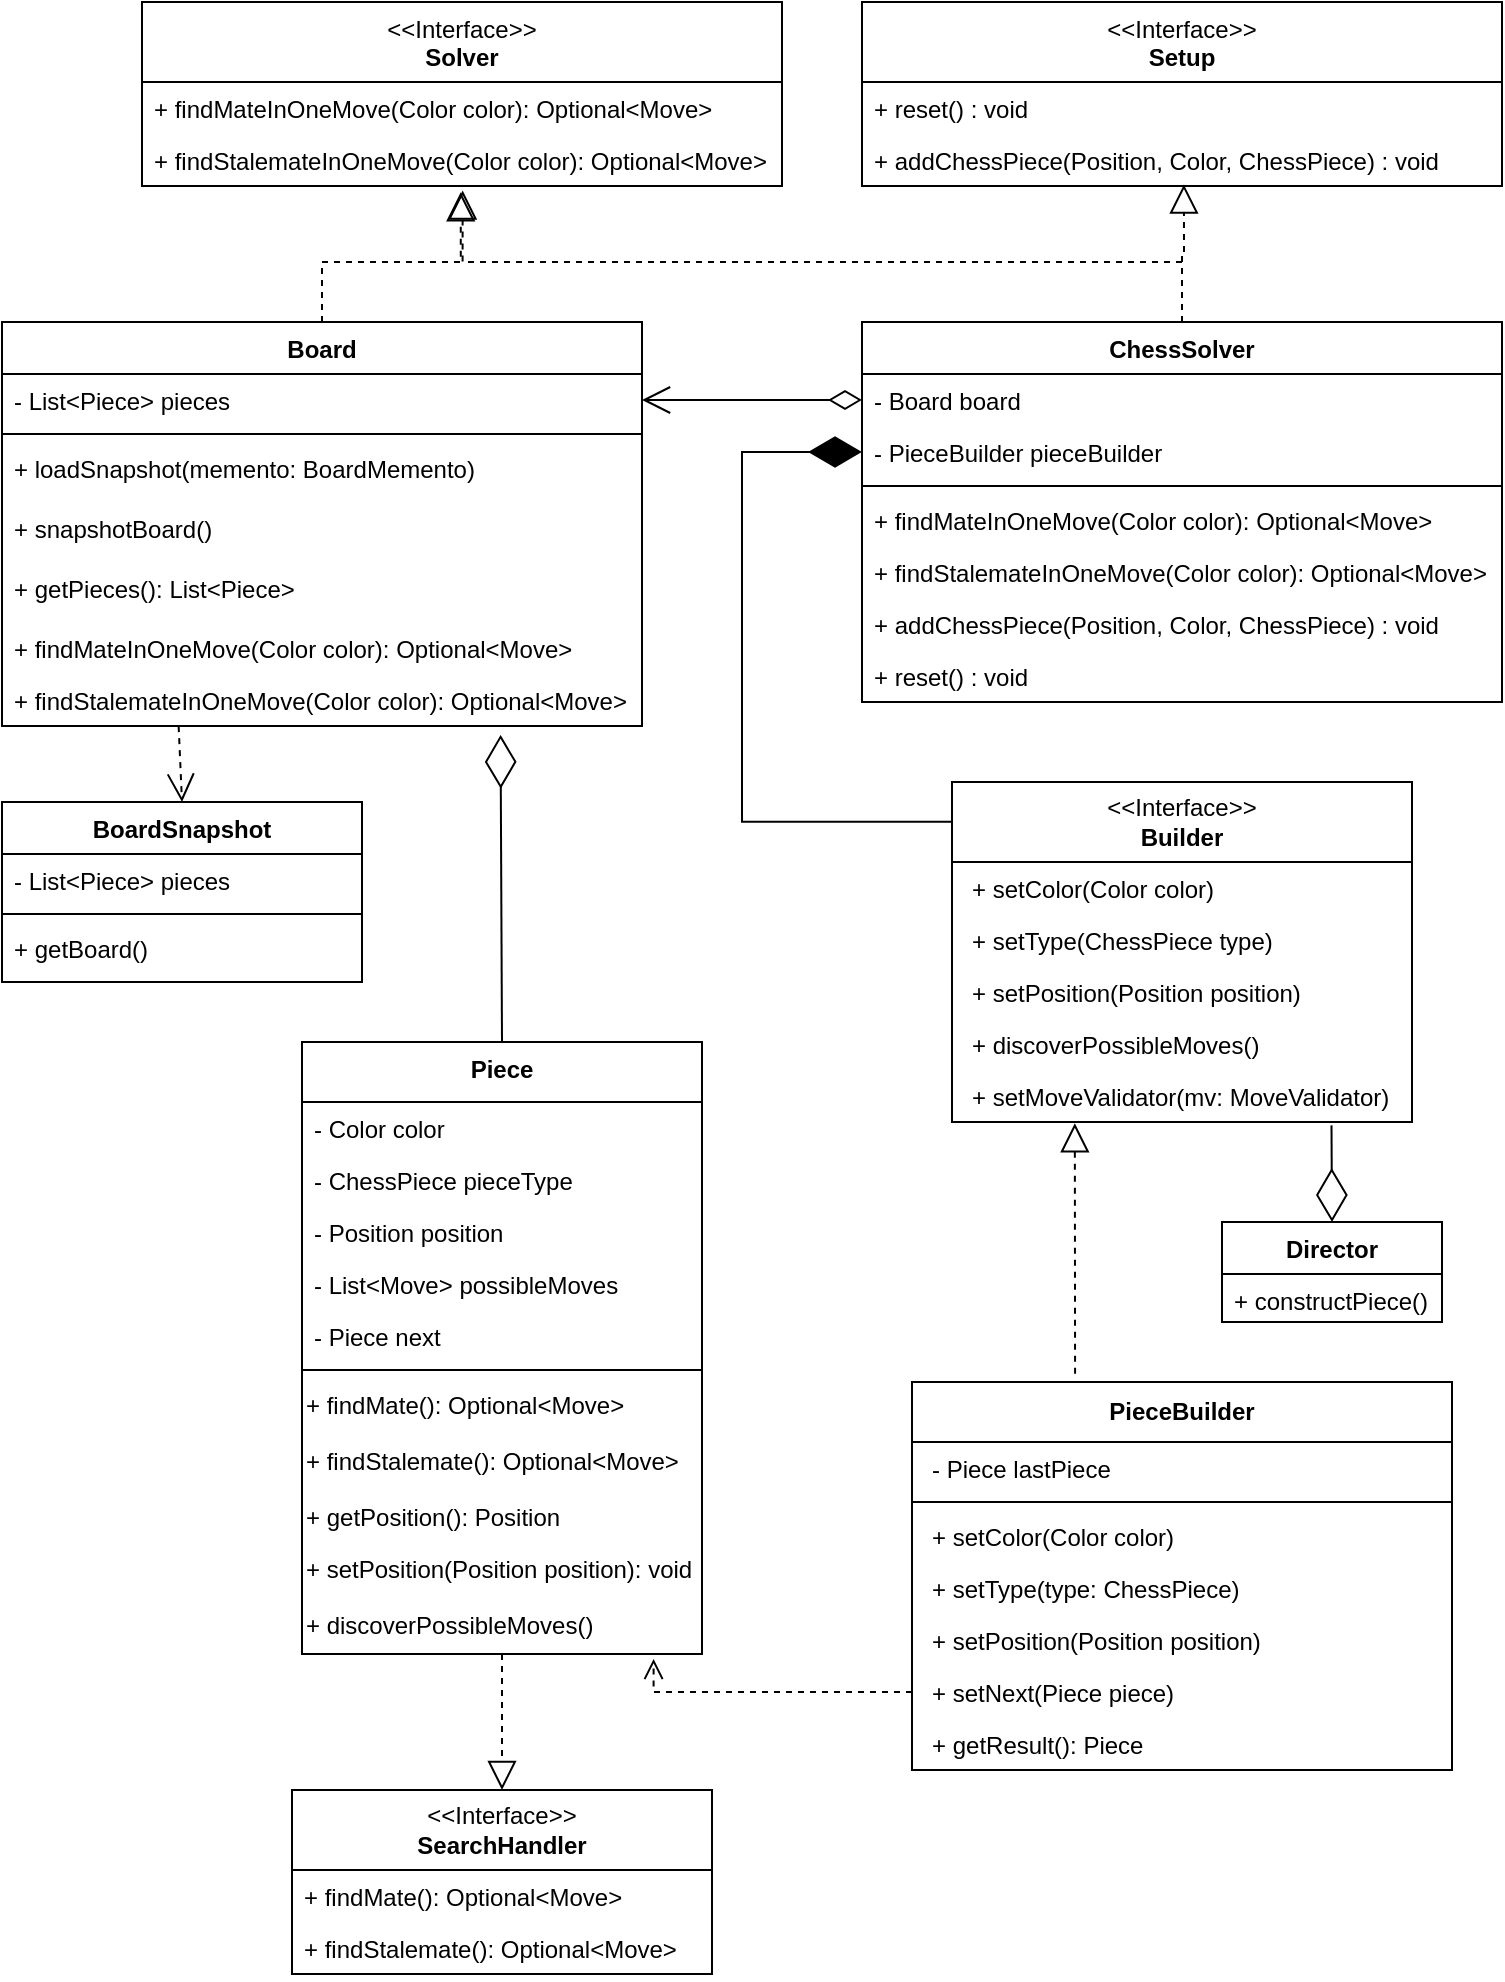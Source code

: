 <mxfile version="21.3.0" type="device" pages="7">
  <diagram id="C5RBs43oDa-KdzZeNtuy" name="ChessSolver">
    <mxGraphModel dx="455" dy="-186" grid="1" gridSize="10" guides="1" tooltips="1" connect="1" arrows="1" fold="1" page="1" pageScale="1" pageWidth="827" pageHeight="1169" math="0" shadow="0">
      <root>
        <mxCell id="WIyWlLk6GJQsqaUBKTNV-0" />
        <mxCell id="WIyWlLk6GJQsqaUBKTNV-1" parent="WIyWlLk6GJQsqaUBKTNV-0" />
        <mxCell id="l44abqLYJ7022d8vdscC-1" value="Director" style="swimlane;fontStyle=1;align=center;verticalAlign=top;childLayout=stackLayout;horizontal=1;startSize=26;horizontalStack=0;resizeParent=1;resizeParentMax=0;resizeLast=0;collapsible=1;marginBottom=0;whiteSpace=wrap;html=1;" parent="WIyWlLk6GJQsqaUBKTNV-1" vertex="1">
          <mxGeometry x="1470" y="1820" width="110" height="50" as="geometry" />
        </mxCell>
        <mxCell id="l44abqLYJ7022d8vdscC-2" value="+ constructPiece()" style="text;strokeColor=none;fillColor=none;align=left;verticalAlign=top;spacingLeft=4;spacingRight=4;overflow=hidden;rotatable=0;points=[[0,0.5],[1,0.5]];portConstraint=eastwest;whiteSpace=wrap;html=1;" parent="l44abqLYJ7022d8vdscC-1" vertex="1">
          <mxGeometry y="26" width="110" height="24" as="geometry" />
        </mxCell>
        <mxCell id="l44abqLYJ7022d8vdscC-13" value="" style="endArrow=diamondThin;endFill=0;endSize=24;html=1;rounded=0;entryX=0.5;entryY=0;entryDx=0;entryDy=0;exitX=0.825;exitY=1.065;exitDx=0;exitDy=0;exitPerimeter=0;" parent="WIyWlLk6GJQsqaUBKTNV-1" source="0b43b-XAsXaFFJ_PMfYd-40" target="l44abqLYJ7022d8vdscC-1" edge="1">
          <mxGeometry width="160" relative="1" as="geometry">
            <mxPoint x="1590" y="1830" as="sourcePoint" />
            <mxPoint x="1595" y="1757" as="targetPoint" />
          </mxGeometry>
        </mxCell>
        <mxCell id="0b43b-XAsXaFFJ_PMfYd-28" value="&amp;lt;&amp;lt;Interface&amp;gt;&amp;gt;&lt;br&gt;&lt;b&gt;Builder&lt;/b&gt;" style="swimlane;fontStyle=0;childLayout=stackLayout;horizontal=1;startSize=40;fillColor=none;horizontalStack=0;resizeParent=1;resizeParentMax=0;resizeLast=0;collapsible=1;marginBottom=0;whiteSpace=wrap;html=1;" parent="WIyWlLk6GJQsqaUBKTNV-1" vertex="1">
          <mxGeometry x="1335" y="1600" width="230" height="170" as="geometry" />
        </mxCell>
        <mxCell id="0b43b-XAsXaFFJ_PMfYd-29" value="&lt;p style=&quot;border-color: var(--border-color); margin: 0px 0px 0px 4px;&quot;&gt;+ setColor(Color color)&lt;br style=&quot;border-color: var(--border-color);&quot;&gt;&lt;/p&gt;&lt;p style=&quot;border-color: var(--border-color); margin: 0px 0px 0px 4px;&quot;&gt;&lt;br&gt;&lt;/p&gt;" style="text;strokeColor=none;fillColor=none;align=left;verticalAlign=top;spacingLeft=4;spacingRight=4;overflow=hidden;rotatable=0;points=[[0,0.5],[1,0.5]];portConstraint=eastwest;whiteSpace=wrap;html=1;" parent="0b43b-XAsXaFFJ_PMfYd-28" vertex="1">
          <mxGeometry y="40" width="230" height="26" as="geometry" />
        </mxCell>
        <mxCell id="0b43b-XAsXaFFJ_PMfYd-30" value="&lt;p style=&quot;border-color: var(--border-color); margin: 0px 0px 0px 4px;&quot;&gt;+ setType(ChessPiece type)&lt;br style=&quot;border-color: var(--border-color);&quot;&gt;&lt;/p&gt;&lt;p style=&quot;border-color: var(--border-color); margin: 0px 0px 0px 4px;&quot;&gt;&lt;br&gt;&lt;/p&gt;" style="text;strokeColor=none;fillColor=none;align=left;verticalAlign=top;spacingLeft=4;spacingRight=4;overflow=hidden;rotatable=0;points=[[0,0.5],[1,0.5]];portConstraint=eastwest;whiteSpace=wrap;html=1;" parent="0b43b-XAsXaFFJ_PMfYd-28" vertex="1">
          <mxGeometry y="66" width="230" height="26" as="geometry" />
        </mxCell>
        <mxCell id="0b43b-XAsXaFFJ_PMfYd-31" value="&lt;p style=&quot;border-color: var(--border-color); margin: 0px 0px 0px 4px;&quot;&gt;+ setPosition(Position position)&lt;br&gt;&lt;/p&gt;" style="text;strokeColor=none;fillColor=none;align=left;verticalAlign=top;spacingLeft=4;spacingRight=4;overflow=hidden;rotatable=0;points=[[0,0.5],[1,0.5]];portConstraint=eastwest;whiteSpace=wrap;html=1;" parent="0b43b-XAsXaFFJ_PMfYd-28" vertex="1">
          <mxGeometry y="92" width="230" height="26" as="geometry" />
        </mxCell>
        <mxCell id="0b43b-XAsXaFFJ_PMfYd-34" value="&lt;p style=&quot;border-color: var(--border-color); margin: 0px 0px 0px 4px;&quot;&gt;+ discoverPossibleMoves()&lt;/p&gt;&lt;p style=&quot;border-color: var(--border-color); margin: 0px 0px 0px 4px;&quot;&gt;&lt;br&gt;&lt;/p&gt;" style="text;strokeColor=none;fillColor=none;align=left;verticalAlign=top;spacingLeft=4;spacingRight=4;overflow=hidden;rotatable=0;points=[[0,0.5],[1,0.5]];portConstraint=eastwest;whiteSpace=wrap;html=1;" parent="0b43b-XAsXaFFJ_PMfYd-28" vertex="1">
          <mxGeometry y="118" width="230" height="26" as="geometry" />
        </mxCell>
        <mxCell id="0b43b-XAsXaFFJ_PMfYd-40" value="&lt;p style=&quot;border-color: var(--border-color); margin: 0px 0px 0px 4px;&quot;&gt;+ setMoveValidator(mv: MoveValidator)&lt;br&gt;&lt;/p&gt;" style="text;strokeColor=none;fillColor=none;align=left;verticalAlign=top;spacingLeft=4;spacingRight=4;overflow=hidden;rotatable=0;points=[[0,0.5],[1,0.5]];portConstraint=eastwest;whiteSpace=wrap;html=1;" parent="0b43b-XAsXaFFJ_PMfYd-28" vertex="1">
          <mxGeometry y="144" width="230" height="26" as="geometry" />
        </mxCell>
        <mxCell id="0b43b-XAsXaFFJ_PMfYd-46" value="&lt;b&gt;PieceBuilder&lt;/b&gt;" style="swimlane;fontStyle=0;childLayout=stackLayout;horizontal=1;startSize=30;fillColor=none;horizontalStack=0;resizeParent=1;resizeParentMax=0;resizeLast=0;collapsible=1;marginBottom=0;whiteSpace=wrap;html=1;" parent="WIyWlLk6GJQsqaUBKTNV-1" vertex="1">
          <mxGeometry x="1315" y="1900" width="270" height="194" as="geometry" />
        </mxCell>
        <mxCell id="KxNDUQJCL_BTuprihjCs-60" value="&lt;p style=&quot;border-color: var(--border-color); margin: 0px 0px 0px 4px;&quot;&gt;- Piece lastPiece&lt;/p&gt;&lt;p style=&quot;border-color: var(--border-color); margin: 0px 0px 0px 4px;&quot;&gt;&lt;br&gt;&lt;/p&gt;" style="text;strokeColor=none;fillColor=none;align=left;verticalAlign=top;spacingLeft=4;spacingRight=4;overflow=hidden;rotatable=0;points=[[0,0.5],[1,0.5]];portConstraint=eastwest;whiteSpace=wrap;html=1;" parent="0b43b-XAsXaFFJ_PMfYd-46" vertex="1">
          <mxGeometry y="30" width="270" height="26" as="geometry" />
        </mxCell>
        <mxCell id="uHV0YYPTb8c_ab888rYT-30" value="" style="line;strokeWidth=1;fillColor=none;align=left;verticalAlign=middle;spacingTop=-1;spacingLeft=3;spacingRight=3;rotatable=0;labelPosition=right;points=[];portConstraint=eastwest;strokeColor=inherit;" vertex="1" parent="0b43b-XAsXaFFJ_PMfYd-46">
          <mxGeometry y="56" width="270" height="8" as="geometry" />
        </mxCell>
        <mxCell id="uHV0YYPTb8c_ab888rYT-29" value="&lt;p style=&quot;border-color: var(--border-color); margin: 0px 0px 0px 4px;&quot;&gt;+ setColor(Color color)&lt;br style=&quot;border-color: var(--border-color);&quot;&gt;&lt;/p&gt;&lt;p style=&quot;border-color: var(--border-color); margin: 0px 0px 0px 4px;&quot;&gt;&lt;br&gt;&lt;/p&gt;" style="text;strokeColor=none;fillColor=none;align=left;verticalAlign=top;spacingLeft=4;spacingRight=4;overflow=hidden;rotatable=0;points=[[0,0.5],[1,0.5]];portConstraint=eastwest;whiteSpace=wrap;html=1;" vertex="1" parent="0b43b-XAsXaFFJ_PMfYd-46">
          <mxGeometry y="64" width="270" height="26" as="geometry" />
        </mxCell>
        <mxCell id="0b43b-XAsXaFFJ_PMfYd-48" value="&lt;p style=&quot;border-color: var(--border-color); margin: 0px 0px 0px 4px;&quot;&gt;+ setType(type: ChessPiece)&lt;br style=&quot;border-color: var(--border-color);&quot;&gt;&lt;/p&gt;&lt;p style=&quot;border-color: var(--border-color); margin: 0px 0px 0px 4px;&quot;&gt;&lt;br&gt;&lt;/p&gt;" style="text;strokeColor=none;fillColor=none;align=left;verticalAlign=top;spacingLeft=4;spacingRight=4;overflow=hidden;rotatable=0;points=[[0,0.5],[1,0.5]];portConstraint=eastwest;whiteSpace=wrap;html=1;" parent="0b43b-XAsXaFFJ_PMfYd-46" vertex="1">
          <mxGeometry y="90" width="270" height="26" as="geometry" />
        </mxCell>
        <mxCell id="KxNDUQJCL_BTuprihjCs-62" value="&lt;p style=&quot;border-color: var(--border-color); margin: 0px 0px 0px 4px;&quot;&gt;+ setPosition(Position position)&lt;br&gt;&lt;/p&gt;" style="text;strokeColor=none;fillColor=none;align=left;verticalAlign=top;spacingLeft=4;spacingRight=4;overflow=hidden;rotatable=0;points=[[0,0.5],[1,0.5]];portConstraint=eastwest;whiteSpace=wrap;html=1;" parent="0b43b-XAsXaFFJ_PMfYd-46" vertex="1">
          <mxGeometry y="116" width="270" height="26" as="geometry" />
        </mxCell>
        <mxCell id="zAyZkILxYdcnh-GBjAfW-13" value="&lt;p style=&quot;border-color: var(--border-color); margin: 0px 0px 0px 4px;&quot;&gt;+ setNext(Piece piece)&lt;br&gt;&lt;/p&gt;" style="text;strokeColor=none;fillColor=none;align=left;verticalAlign=top;spacingLeft=4;spacingRight=4;overflow=hidden;rotatable=0;points=[[0,0.5],[1,0.5]];portConstraint=eastwest;whiteSpace=wrap;html=1;" parent="0b43b-XAsXaFFJ_PMfYd-46" vertex="1">
          <mxGeometry y="142" width="270" height="26" as="geometry" />
        </mxCell>
        <mxCell id="uHV0YYPTb8c_ab888rYT-0" value="&lt;p style=&quot;border-color: var(--border-color); margin: 0px 0px 0px 4px;&quot;&gt;+ getResult(): Piece&lt;br&gt;&lt;/p&gt;" style="text;strokeColor=none;fillColor=none;align=left;verticalAlign=top;spacingLeft=4;spacingRight=4;overflow=hidden;rotatable=0;points=[[0,0.5],[1,0.5]];portConstraint=eastwest;whiteSpace=wrap;html=1;" vertex="1" parent="0b43b-XAsXaFFJ_PMfYd-46">
          <mxGeometry y="168" width="270" height="26" as="geometry" />
        </mxCell>
        <mxCell id="0b43b-XAsXaFFJ_PMfYd-62" value="" style="endArrow=block;dashed=1;endFill=0;endSize=12;html=1;rounded=0;exitX=0.302;exitY=-0.021;exitDx=0;exitDy=0;exitPerimeter=0;entryX=0.267;entryY=1.024;entryDx=0;entryDy=0;entryPerimeter=0;" parent="WIyWlLk6GJQsqaUBKTNV-1" source="0b43b-XAsXaFFJ_PMfYd-46" target="0b43b-XAsXaFFJ_PMfYd-40" edge="1">
          <mxGeometry width="160" relative="1" as="geometry">
            <mxPoint x="1450" y="1830" as="sourcePoint" />
            <mxPoint x="1440" y="1810" as="targetPoint" />
          </mxGeometry>
        </mxCell>
        <mxCell id="KxNDUQJCL_BTuprihjCs-0" value="Board" style="swimlane;fontStyle=1;align=center;verticalAlign=top;childLayout=stackLayout;horizontal=1;startSize=26;horizontalStack=0;resizeParent=1;resizeParentMax=0;resizeLast=0;collapsible=1;marginBottom=0;whiteSpace=wrap;html=1;" parent="WIyWlLk6GJQsqaUBKTNV-1" vertex="1">
          <mxGeometry x="860" y="1370" width="320" height="202" as="geometry" />
        </mxCell>
        <mxCell id="KxNDUQJCL_BTuprihjCs-1" value="- List&amp;lt;Piece&amp;gt; pieces" style="text;strokeColor=none;fillColor=none;align=left;verticalAlign=top;spacingLeft=4;spacingRight=4;overflow=hidden;rotatable=0;points=[[0,0.5],[1,0.5]];portConstraint=eastwest;whiteSpace=wrap;html=1;" parent="KxNDUQJCL_BTuprihjCs-0" vertex="1">
          <mxGeometry y="26" width="320" height="26" as="geometry" />
        </mxCell>
        <mxCell id="KxNDUQJCL_BTuprihjCs-2" value="" style="line;strokeWidth=1;fillColor=none;align=left;verticalAlign=middle;spacingTop=-1;spacingLeft=3;spacingRight=3;rotatable=0;labelPosition=right;points=[];portConstraint=eastwest;strokeColor=inherit;" parent="KxNDUQJCL_BTuprihjCs-0" vertex="1">
          <mxGeometry y="52" width="320" height="8" as="geometry" />
        </mxCell>
        <mxCell id="KxNDUQJCL_BTuprihjCs-3" value="+ loadSnapshot(memento: BoardMemento)" style="text;strokeColor=none;fillColor=none;align=left;verticalAlign=top;spacingLeft=4;spacingRight=4;overflow=hidden;rotatable=0;points=[[0,0.5],[1,0.5]];portConstraint=eastwest;whiteSpace=wrap;html=1;" parent="KxNDUQJCL_BTuprihjCs-0" vertex="1">
          <mxGeometry y="60" width="320" height="30" as="geometry" />
        </mxCell>
        <mxCell id="KxNDUQJCL_BTuprihjCs-54" value="+ snapshotBoard()" style="text;strokeColor=none;fillColor=none;align=left;verticalAlign=top;spacingLeft=4;spacingRight=4;overflow=hidden;rotatable=0;points=[[0,0.5],[1,0.5]];portConstraint=eastwest;whiteSpace=wrap;html=1;" parent="KxNDUQJCL_BTuprihjCs-0" vertex="1">
          <mxGeometry y="90" width="320" height="30" as="geometry" />
        </mxCell>
        <mxCell id="KxNDUQJCL_BTuprihjCs-10" value="+ getPieces(): List&amp;lt;Piece&amp;gt;" style="text;strokeColor=none;fillColor=none;align=left;verticalAlign=top;spacingLeft=4;spacingRight=4;overflow=hidden;rotatable=0;points=[[0,0.5],[1,0.5]];portConstraint=eastwest;whiteSpace=wrap;html=1;" parent="KxNDUQJCL_BTuprihjCs-0" vertex="1">
          <mxGeometry y="120" width="320" height="30" as="geometry" />
        </mxCell>
        <mxCell id="uHV0YYPTb8c_ab888rYT-39" value="+&amp;nbsp;findMateInOneMove&lt;span style=&quot;background-color: initial;&quot;&gt;(Color color): Optional&amp;lt;Move&amp;gt;&lt;/span&gt;" style="text;strokeColor=none;fillColor=none;align=left;verticalAlign=top;spacingLeft=4;spacingRight=4;overflow=hidden;rotatable=0;points=[[0,0.5],[1,0.5]];portConstraint=eastwest;whiteSpace=wrap;html=1;" vertex="1" parent="KxNDUQJCL_BTuprihjCs-0">
          <mxGeometry y="150" width="320" height="26" as="geometry" />
        </mxCell>
        <mxCell id="uHV0YYPTb8c_ab888rYT-41" value="+&amp;nbsp;findStalemateInOneMove(Color color): Optional&amp;lt;Move&amp;gt;" style="text;strokeColor=none;fillColor=none;align=left;verticalAlign=top;spacingLeft=4;spacingRight=4;overflow=hidden;rotatable=0;points=[[0,0.5],[1,0.5]];portConstraint=eastwest;whiteSpace=wrap;html=1;" vertex="1" parent="KxNDUQJCL_BTuprihjCs-0">
          <mxGeometry y="176" width="320" height="26" as="geometry" />
        </mxCell>
        <mxCell id="KxNDUQJCL_BTuprihjCs-4" value="BoardSnapshot" style="swimlane;fontStyle=1;align=center;verticalAlign=top;childLayout=stackLayout;horizontal=1;startSize=26;horizontalStack=0;resizeParent=1;resizeParentMax=0;resizeLast=0;collapsible=1;marginBottom=0;whiteSpace=wrap;html=1;" parent="WIyWlLk6GJQsqaUBKTNV-1" vertex="1">
          <mxGeometry x="860" y="1610" width="180" height="90" as="geometry" />
        </mxCell>
        <mxCell id="KxNDUQJCL_BTuprihjCs-5" value="- List&amp;lt;Piece&amp;gt; pieces" style="text;strokeColor=none;fillColor=none;align=left;verticalAlign=top;spacingLeft=4;spacingRight=4;overflow=hidden;rotatable=0;points=[[0,0.5],[1,0.5]];portConstraint=eastwest;whiteSpace=wrap;html=1;" parent="KxNDUQJCL_BTuprihjCs-4" vertex="1">
          <mxGeometry y="26" width="180" height="26" as="geometry" />
        </mxCell>
        <mxCell id="KxNDUQJCL_BTuprihjCs-6" value="" style="line;strokeWidth=1;fillColor=none;align=left;verticalAlign=middle;spacingTop=-1;spacingLeft=3;spacingRight=3;rotatable=0;labelPosition=right;points=[];portConstraint=eastwest;strokeColor=inherit;" parent="KxNDUQJCL_BTuprihjCs-4" vertex="1">
          <mxGeometry y="52" width="180" height="8" as="geometry" />
        </mxCell>
        <mxCell id="KxNDUQJCL_BTuprihjCs-9" value="+ getBoard()" style="text;strokeColor=none;fillColor=none;align=left;verticalAlign=top;spacingLeft=4;spacingRight=4;overflow=hidden;rotatable=0;points=[[0,0.5],[1,0.5]];portConstraint=eastwest;whiteSpace=wrap;html=1;" parent="KxNDUQJCL_BTuprihjCs-4" vertex="1">
          <mxGeometry y="60" width="180" height="30" as="geometry" />
        </mxCell>
        <mxCell id="KxNDUQJCL_BTuprihjCs-11" value="Piece" style="swimlane;fontStyle=1;align=center;verticalAlign=top;childLayout=stackLayout;horizontal=1;startSize=30;horizontalStack=0;resizeParent=1;resizeParentMax=0;resizeLast=0;collapsible=1;marginBottom=0;whiteSpace=wrap;html=1;" parent="WIyWlLk6GJQsqaUBKTNV-1" vertex="1">
          <mxGeometry x="1010" y="1730" width="200" height="306" as="geometry" />
        </mxCell>
        <mxCell id="KxNDUQJCL_BTuprihjCs-18" value="- Color color" style="text;align=left;verticalAlign=top;spacingLeft=4;spacingRight=4;overflow=hidden;rotatable=0;points=[[0,0.5],[1,0.5]];portConstraint=eastwest;rounded=0;shadow=0;html=0;" parent="KxNDUQJCL_BTuprihjCs-11" vertex="1">
          <mxGeometry y="30" width="200" height="26" as="geometry" />
        </mxCell>
        <mxCell id="KxNDUQJCL_BTuprihjCs-20" value="- ChessPiece pieceType" style="text;align=left;verticalAlign=top;spacingLeft=4;spacingRight=4;overflow=hidden;rotatable=0;points=[[0,0.5],[1,0.5]];portConstraint=eastwest;rounded=0;shadow=0;html=0;" parent="KxNDUQJCL_BTuprihjCs-11" vertex="1">
          <mxGeometry y="56" width="200" height="26" as="geometry" />
        </mxCell>
        <mxCell id="KxNDUQJCL_BTuprihjCs-19" value="- Position position" style="text;align=left;verticalAlign=top;spacingLeft=4;spacingRight=4;overflow=hidden;rotatable=0;points=[[0,0.5],[1,0.5]];portConstraint=eastwest;rounded=0;shadow=0;html=0;" parent="KxNDUQJCL_BTuprihjCs-11" vertex="1">
          <mxGeometry y="82" width="200" height="26" as="geometry" />
        </mxCell>
        <mxCell id="uHV0YYPTb8c_ab888rYT-35" value="- List&lt;Move&gt; possibleMoves" style="text;align=left;verticalAlign=top;spacingLeft=4;spacingRight=4;overflow=hidden;rotatable=0;points=[[0,0.5],[1,0.5]];portConstraint=eastwest;rounded=0;shadow=0;html=0;" vertex="1" parent="KxNDUQJCL_BTuprihjCs-11">
          <mxGeometry y="108" width="200" height="26" as="geometry" />
        </mxCell>
        <mxCell id="uHV0YYPTb8c_ab888rYT-3" value="- Piece next" style="text;align=left;verticalAlign=top;spacingLeft=4;spacingRight=4;overflow=hidden;rotatable=0;points=[[0,0.5],[1,0.5]];portConstraint=eastwest;rounded=0;shadow=0;html=0;" vertex="1" parent="KxNDUQJCL_BTuprihjCs-11">
          <mxGeometry y="134" width="200" height="26" as="geometry" />
        </mxCell>
        <mxCell id="KxNDUQJCL_BTuprihjCs-13" value="" style="line;strokeWidth=1;fillColor=none;align=left;verticalAlign=middle;spacingTop=-1;spacingLeft=3;spacingRight=3;rotatable=0;labelPosition=right;points=[];portConstraint=eastwest;strokeColor=inherit;" parent="KxNDUQJCL_BTuprihjCs-11" vertex="1">
          <mxGeometry y="160" width="200" height="8" as="geometry" />
        </mxCell>
        <mxCell id="0b43b-XAsXaFFJ_PMfYd-60" value="+ findMate(): Optional&amp;lt;Move&amp;gt;" style="text;whiteSpace=wrap;html=1;" parent="KxNDUQJCL_BTuprihjCs-11" vertex="1">
          <mxGeometry y="168" width="200" height="28" as="geometry" />
        </mxCell>
        <mxCell id="uHV0YYPTb8c_ab888rYT-2" value="+ findStalemate(): Optional&amp;lt;Move&amp;gt;" style="text;whiteSpace=wrap;html=1;" vertex="1" parent="KxNDUQJCL_BTuprihjCs-11">
          <mxGeometry y="196" width="200" height="28" as="geometry" />
        </mxCell>
        <mxCell id="0b43b-XAsXaFFJ_PMfYd-26" value="+ getPosition(): Position" style="text;whiteSpace=wrap;html=1;" parent="KxNDUQJCL_BTuprihjCs-11" vertex="1">
          <mxGeometry y="224" width="200" height="26" as="geometry" />
        </mxCell>
        <mxCell id="0b43b-XAsXaFFJ_PMfYd-25" value="+ setPosition(Position position): void" style="text;whiteSpace=wrap;html=1;" parent="KxNDUQJCL_BTuprihjCs-11" vertex="1">
          <mxGeometry y="250" width="200" height="28" as="geometry" />
        </mxCell>
        <mxCell id="uHV0YYPTb8c_ab888rYT-1" value="+ discoverPossibleMoves()" style="text;whiteSpace=wrap;html=1;" vertex="1" parent="KxNDUQJCL_BTuprihjCs-11">
          <mxGeometry y="278" width="200" height="28" as="geometry" />
        </mxCell>
        <mxCell id="KxNDUQJCL_BTuprihjCs-29" value="ChessSolver" style="swimlane;fontStyle=1;align=center;verticalAlign=top;childLayout=stackLayout;horizontal=1;startSize=26;horizontalStack=0;resizeParent=1;resizeParentMax=0;resizeLast=0;collapsible=1;marginBottom=0;whiteSpace=wrap;html=1;" parent="WIyWlLk6GJQsqaUBKTNV-1" vertex="1">
          <mxGeometry x="1290" y="1370" width="320" height="190" as="geometry" />
        </mxCell>
        <mxCell id="KxNDUQJCL_BTuprihjCs-33" value="- Board board" style="text;strokeColor=none;fillColor=none;align=left;verticalAlign=top;spacingLeft=4;spacingRight=4;overflow=hidden;rotatable=0;points=[[0,0.5],[1,0.5]];portConstraint=eastwest;whiteSpace=wrap;html=1;" parent="KxNDUQJCL_BTuprihjCs-29" vertex="1">
          <mxGeometry y="26" width="320" height="26" as="geometry" />
        </mxCell>
        <mxCell id="KxNDUQJCL_BTuprihjCs-30" value="- PieceBuilder pieceBuilder" style="text;strokeColor=none;fillColor=none;align=left;verticalAlign=top;spacingLeft=4;spacingRight=4;overflow=hidden;rotatable=0;points=[[0,0.5],[1,0.5]];portConstraint=eastwest;whiteSpace=wrap;html=1;" parent="KxNDUQJCL_BTuprihjCs-29" vertex="1">
          <mxGeometry y="52" width="320" height="26" as="geometry" />
        </mxCell>
        <mxCell id="KxNDUQJCL_BTuprihjCs-31" value="" style="line;strokeWidth=1;fillColor=none;align=left;verticalAlign=middle;spacingTop=-1;spacingLeft=3;spacingRight=3;rotatable=0;labelPosition=right;points=[];portConstraint=eastwest;strokeColor=inherit;" parent="KxNDUQJCL_BTuprihjCs-29" vertex="1">
          <mxGeometry y="78" width="320" height="8" as="geometry" />
        </mxCell>
        <mxCell id="KxNDUQJCL_BTuprihjCs-32" value="+&amp;nbsp;findMateInOneMove&lt;span style=&quot;background-color: initial;&quot;&gt;(Color color): Optional&amp;lt;Move&amp;gt;&lt;/span&gt;" style="text;strokeColor=none;fillColor=none;align=left;verticalAlign=top;spacingLeft=4;spacingRight=4;overflow=hidden;rotatable=0;points=[[0,0.5],[1,0.5]];portConstraint=eastwest;whiteSpace=wrap;html=1;" parent="KxNDUQJCL_BTuprihjCs-29" vertex="1">
          <mxGeometry y="86" width="320" height="26" as="geometry" />
        </mxCell>
        <mxCell id="KxNDUQJCL_BTuprihjCs-34" value="+&amp;nbsp;findStalemateInOneMove(Color color): Optional&amp;lt;Move&amp;gt;" style="text;strokeColor=none;fillColor=none;align=left;verticalAlign=top;spacingLeft=4;spacingRight=4;overflow=hidden;rotatable=0;points=[[0,0.5],[1,0.5]];portConstraint=eastwest;whiteSpace=wrap;html=1;" parent="KxNDUQJCL_BTuprihjCs-29" vertex="1">
          <mxGeometry y="112" width="320" height="26" as="geometry" />
        </mxCell>
        <mxCell id="KxNDUQJCL_BTuprihjCs-28" value="+ addChessPiece(Position, Color, ChessPiece) : void" style="text;align=left;verticalAlign=top;spacingLeft=4;spacingRight=4;overflow=hidden;rotatable=0;points=[[0,0.5],[1,0.5]];portConstraint=eastwest;rounded=0;shadow=0;html=0;" parent="KxNDUQJCL_BTuprihjCs-29" vertex="1">
          <mxGeometry y="138" width="320" height="26" as="geometry" />
        </mxCell>
        <mxCell id="KxNDUQJCL_BTuprihjCs-27" value="+ reset() : void" style="text;align=left;verticalAlign=top;spacingLeft=4;spacingRight=4;overflow=hidden;rotatable=0;points=[[0,0.5],[1,0.5]];portConstraint=eastwest;" parent="KxNDUQJCL_BTuprihjCs-29" vertex="1">
          <mxGeometry y="164" width="320" height="26" as="geometry" />
        </mxCell>
        <mxCell id="KxNDUQJCL_BTuprihjCs-41" value="&lt;span style=&quot;font-weight: normal;&quot;&gt;&amp;lt;&amp;lt;Interface&amp;gt;&amp;gt;&lt;/span&gt;&lt;br&gt;Solver" style="swimlane;fontStyle=1;align=center;verticalAlign=top;childLayout=stackLayout;horizontal=1;startSize=40;horizontalStack=0;resizeParent=1;resizeParentMax=0;resizeLast=0;collapsible=1;marginBottom=0;whiteSpace=wrap;html=1;" parent="WIyWlLk6GJQsqaUBKTNV-1" vertex="1">
          <mxGeometry x="930" y="1210" width="320" height="92" as="geometry" />
        </mxCell>
        <mxCell id="KxNDUQJCL_BTuprihjCs-45" value="+&amp;nbsp;findMateInOneMove&lt;span style=&quot;background-color: initial;&quot;&gt;(Color color): Optional&amp;lt;Move&amp;gt;&lt;/span&gt;" style="text;strokeColor=none;fillColor=none;align=left;verticalAlign=top;spacingLeft=4;spacingRight=4;overflow=hidden;rotatable=0;points=[[0,0.5],[1,0.5]];portConstraint=eastwest;whiteSpace=wrap;html=1;" parent="KxNDUQJCL_BTuprihjCs-41" vertex="1">
          <mxGeometry y="40" width="320" height="26" as="geometry" />
        </mxCell>
        <mxCell id="KxNDUQJCL_BTuprihjCs-46" value="+&amp;nbsp;findStalemateInOneMove(Color color): Optional&amp;lt;Move&amp;gt;" style="text;strokeColor=none;fillColor=none;align=left;verticalAlign=top;spacingLeft=4;spacingRight=4;overflow=hidden;rotatable=0;points=[[0,0.5],[1,0.5]];portConstraint=eastwest;whiteSpace=wrap;html=1;" parent="KxNDUQJCL_BTuprihjCs-41" vertex="1">
          <mxGeometry y="66" width="320" height="26" as="geometry" />
        </mxCell>
        <mxCell id="KxNDUQJCL_BTuprihjCs-47" value="&lt;span style=&quot;font-weight: normal;&quot;&gt;&amp;lt;&amp;lt;Interface&amp;gt;&amp;gt;&lt;/span&gt;&lt;br&gt;Setup" style="swimlane;fontStyle=1;align=center;verticalAlign=top;childLayout=stackLayout;horizontal=1;startSize=40;horizontalStack=0;resizeParent=1;resizeParentMax=0;resizeLast=0;collapsible=1;marginBottom=0;whiteSpace=wrap;html=1;" parent="WIyWlLk6GJQsqaUBKTNV-1" vertex="1">
          <mxGeometry x="1290" y="1210" width="320" height="92" as="geometry" />
        </mxCell>
        <mxCell id="KxNDUQJCL_BTuprihjCs-50" value="+ reset() : void" style="text;align=left;verticalAlign=top;spacingLeft=4;spacingRight=4;overflow=hidden;rotatable=0;points=[[0,0.5],[1,0.5]];portConstraint=eastwest;" parent="KxNDUQJCL_BTuprihjCs-47" vertex="1">
          <mxGeometry y="40" width="320" height="26" as="geometry" />
        </mxCell>
        <mxCell id="KxNDUQJCL_BTuprihjCs-51" value="+ addChessPiece(Position, Color, ChessPiece) : void" style="text;align=left;verticalAlign=top;spacingLeft=4;spacingRight=4;overflow=hidden;rotatable=0;points=[[0,0.5],[1,0.5]];portConstraint=eastwest;rounded=0;shadow=0;html=0;" parent="KxNDUQJCL_BTuprihjCs-47" vertex="1">
          <mxGeometry y="66" width="320" height="26" as="geometry" />
        </mxCell>
        <mxCell id="KxNDUQJCL_BTuprihjCs-52" value="" style="endArrow=block;dashed=1;endFill=0;endSize=12;html=1;rounded=0;exitX=0.5;exitY=0;exitDx=0;exitDy=0;edgeStyle=orthogonalEdgeStyle;entryX=0.501;entryY=1.087;entryDx=0;entryDy=0;entryPerimeter=0;" parent="WIyWlLk6GJQsqaUBKTNV-1" source="KxNDUQJCL_BTuprihjCs-29" target="KxNDUQJCL_BTuprihjCs-46" edge="1">
          <mxGeometry width="160" relative="1" as="geometry">
            <mxPoint x="990" y="1410" as="sourcePoint" />
            <mxPoint x="1150" y="1320" as="targetPoint" />
            <Array as="points">
              <mxPoint x="1450" y="1340" />
              <mxPoint x="1090" y="1340" />
            </Array>
          </mxGeometry>
        </mxCell>
        <mxCell id="KxNDUQJCL_BTuprihjCs-53" value="" style="endArrow=block;dashed=1;endFill=0;endSize=12;html=1;rounded=0;entryX=0.503;entryY=0.973;entryDx=0;entryDy=0;entryPerimeter=0;exitX=0.5;exitY=0;exitDx=0;exitDy=0;edgeStyle=orthogonalEdgeStyle;" parent="WIyWlLk6GJQsqaUBKTNV-1" source="KxNDUQJCL_BTuprihjCs-29" target="KxNDUQJCL_BTuprihjCs-51" edge="1">
          <mxGeometry width="160" relative="1" as="geometry">
            <mxPoint x="1280" y="1380" as="sourcePoint" />
            <mxPoint x="1080" y="1313" as="targetPoint" />
          </mxGeometry>
        </mxCell>
        <mxCell id="KxNDUQJCL_BTuprihjCs-55" value="" style="endArrow=open;endSize=12;dashed=1;html=1;rounded=0;entryX=0.5;entryY=0;entryDx=0;entryDy=0;exitX=0.276;exitY=1.003;exitDx=0;exitDy=0;exitPerimeter=0;" parent="WIyWlLk6GJQsqaUBKTNV-1" source="uHV0YYPTb8c_ab888rYT-41" target="KxNDUQJCL_BTuprihjCs-4" edge="1">
          <mxGeometry width="160" relative="1" as="geometry">
            <mxPoint x="1000" y="1530" as="sourcePoint" />
            <mxPoint x="700" y="1330" as="targetPoint" />
          </mxGeometry>
        </mxCell>
        <mxCell id="KxNDUQJCL_BTuprihjCs-57" value="" style="endArrow=diamondThin;endFill=1;endSize=24;html=1;rounded=0;entryX=0;entryY=0.5;entryDx=0;entryDy=0;edgeStyle=orthogonalEdgeStyle;exitX=0.002;exitY=0.117;exitDx=0;exitDy=0;exitPerimeter=0;" parent="WIyWlLk6GJQsqaUBKTNV-1" source="0b43b-XAsXaFFJ_PMfYd-28" target="KxNDUQJCL_BTuprihjCs-30" edge="1">
          <mxGeometry width="160" relative="1" as="geometry">
            <mxPoint x="1300" y="1640" as="sourcePoint" />
            <mxPoint x="1041" y="1544" as="targetPoint" />
            <Array as="points">
              <mxPoint x="1230" y="1620" />
              <mxPoint x="1230" y="1435" />
            </Array>
          </mxGeometry>
        </mxCell>
        <mxCell id="KxNDUQJCL_BTuprihjCs-64" value="" style="endArrow=diamondThin;endFill=0;endSize=24;html=1;rounded=0;exitX=0.5;exitY=0;exitDx=0;exitDy=0;entryX=0.779;entryY=1.171;entryDx=0;entryDy=0;entryPerimeter=0;" parent="WIyWlLk6GJQsqaUBKTNV-1" source="KxNDUQJCL_BTuprihjCs-11" target="uHV0YYPTb8c_ab888rYT-41" edge="1">
          <mxGeometry width="160" relative="1" as="geometry">
            <mxPoint x="990" y="1684" as="sourcePoint" />
            <mxPoint x="1140" y="1610" as="targetPoint" />
          </mxGeometry>
        </mxCell>
        <mxCell id="qRXsodWX0Ex_JOrGQByd-1" value="&amp;lt;&amp;lt;Interface&amp;gt;&amp;gt;&lt;br&gt;&lt;b&gt;SearchHandler&lt;/b&gt;" style="swimlane;fontStyle=0;childLayout=stackLayout;horizontal=1;startSize=40;fillColor=none;horizontalStack=0;resizeParent=1;resizeParentMax=0;resizeLast=0;collapsible=1;marginBottom=0;whiteSpace=wrap;html=1;" parent="WIyWlLk6GJQsqaUBKTNV-1" vertex="1">
          <mxGeometry x="1005" y="2104" width="210" height="92" as="geometry" />
        </mxCell>
        <mxCell id="qRXsodWX0Ex_JOrGQByd-2" value="+ findMate(): Optional&amp;lt;Move&amp;gt;" style="text;strokeColor=none;fillColor=none;align=left;verticalAlign=top;spacingLeft=4;spacingRight=4;overflow=hidden;rotatable=0;points=[[0,0.5],[1,0.5]];portConstraint=eastwest;whiteSpace=wrap;html=1;" parent="qRXsodWX0Ex_JOrGQByd-1" vertex="1">
          <mxGeometry y="40" width="210" height="26" as="geometry" />
        </mxCell>
        <mxCell id="qRXsodWX0Ex_JOrGQByd-3" value="+ findStalemate(): Optional&amp;lt;Move&amp;gt;" style="text;strokeColor=none;fillColor=none;align=left;verticalAlign=top;spacingLeft=4;spacingRight=4;overflow=hidden;rotatable=0;points=[[0,0.5],[1,0.5]];portConstraint=eastwest;whiteSpace=wrap;html=1;" parent="qRXsodWX0Ex_JOrGQByd-1" vertex="1">
          <mxGeometry y="66" width="210" height="26" as="geometry" />
        </mxCell>
        <mxCell id="G5fg1kHgWWTkE2duptXF-15" value="" style="html=1;verticalAlign=bottom;endArrow=open;dashed=1;endSize=8;edgeStyle=orthogonalEdgeStyle;elbow=vertical;rounded=0;entryX=0.879;entryY=1.088;entryDx=0;entryDy=0;exitX=0;exitY=0.5;exitDx=0;exitDy=0;entryPerimeter=0;" parent="WIyWlLk6GJQsqaUBKTNV-1" source="zAyZkILxYdcnh-GBjAfW-13" target="uHV0YYPTb8c_ab888rYT-1" edge="1">
          <mxGeometry relative="1" as="geometry">
            <mxPoint x="620" y="1950" as="sourcePoint" />
            <mxPoint x="350" y="1910.27" as="targetPoint" />
          </mxGeometry>
        </mxCell>
        <mxCell id="uHV0YYPTb8c_ab888rYT-4" value="" style="endArrow=block;dashed=1;endFill=0;endSize=12;html=1;rounded=0;entryX=0.5;entryY=0;entryDx=0;entryDy=0;exitX=0.5;exitY=1;exitDx=0;exitDy=0;edgeStyle=orthogonalEdgeStyle;" edge="1" parent="WIyWlLk6GJQsqaUBKTNV-1" source="uHV0YYPTb8c_ab888rYT-1" target="qRXsodWX0Ex_JOrGQByd-1">
          <mxGeometry width="160" relative="1" as="geometry">
            <mxPoint x="557" y="1660" as="sourcePoint" />
            <mxPoint x="512" y="1814" as="targetPoint" />
          </mxGeometry>
        </mxCell>
        <mxCell id="uHV0YYPTb8c_ab888rYT-38" value="" style="endArrow=block;dashed=1;endFill=0;endSize=12;html=1;rounded=0;exitX=0.5;exitY=0;exitDx=0;exitDy=0;entryX=0.498;entryY=1.12;entryDx=0;entryDy=0;entryPerimeter=0;edgeStyle=orthogonalEdgeStyle;" edge="1" parent="WIyWlLk6GJQsqaUBKTNV-1" source="KxNDUQJCL_BTuprihjCs-0" target="KxNDUQJCL_BTuprihjCs-46">
          <mxGeometry width="160" relative="1" as="geometry">
            <mxPoint x="1470" y="1390" as="sourcePoint" />
            <mxPoint x="890" y="1320" as="targetPoint" />
            <Array as="points">
              <mxPoint x="1020" y="1340" />
              <mxPoint x="1089" y="1340" />
            </Array>
          </mxGeometry>
        </mxCell>
        <mxCell id="uHV0YYPTb8c_ab888rYT-42" value="" style="endArrow=open;html=1;endSize=12;startArrow=diamondThin;startSize=14;startFill=0;edgeStyle=orthogonalEdgeStyle;align=left;verticalAlign=bottom;rounded=0;exitX=0;exitY=0.5;exitDx=0;exitDy=0;entryX=1;entryY=0.5;entryDx=0;entryDy=0;" edge="1" parent="WIyWlLk6GJQsqaUBKTNV-1" source="KxNDUQJCL_BTuprihjCs-33" target="KxNDUQJCL_BTuprihjCs-1">
          <mxGeometry x="-1" y="3" relative="1" as="geometry">
            <mxPoint x="1190" y="1700" as="sourcePoint" />
            <mxPoint x="1350" y="1700" as="targetPoint" />
          </mxGeometry>
        </mxCell>
      </root>
    </mxGraphModel>
  </diagram>
  <diagram id="VUC6coAm0KHnUCsKl3DW" name="Command">
    <mxGraphModel dx="951" dy="1223" grid="1" gridSize="10" guides="1" tooltips="1" connect="1" arrows="1" fold="1" page="1" pageScale="1" pageWidth="827" pageHeight="1169" math="0" shadow="0">
      <root>
        <mxCell id="0" />
        <mxCell id="1" parent="0" />
        <mxCell id="QkLKYV7zHiwGRUmdkIlX-9" value="ConcreteCommand" style="swimlane;fontStyle=1;align=center;verticalAlign=top;childLayout=stackLayout;horizontal=1;startSize=26;horizontalStack=0;resizeParent=1;resizeParentMax=0;resizeLast=0;collapsible=1;marginBottom=0;whiteSpace=wrap;html=1;" vertex="1" parent="1">
          <mxGeometry x="507" y="458" width="160" height="100" as="geometry" />
        </mxCell>
        <mxCell id="QkLKYV7zHiwGRUmdkIlX-10" value="- r: Receiver" style="text;strokeColor=none;fillColor=none;align=left;verticalAlign=top;spacingLeft=4;spacingRight=4;overflow=hidden;rotatable=0;points=[[0,0.5],[1,0.5]];portConstraint=eastwest;whiteSpace=wrap;html=1;" vertex="1" parent="QkLKYV7zHiwGRUmdkIlX-9">
          <mxGeometry y="26" width="160" height="26" as="geometry" />
        </mxCell>
        <mxCell id="QkLKYV7zHiwGRUmdkIlX-11" value="" style="line;strokeWidth=1;fillColor=none;align=left;verticalAlign=middle;spacingTop=-1;spacingLeft=3;spacingRight=3;rotatable=0;labelPosition=right;points=[];portConstraint=eastwest;strokeColor=inherit;" vertex="1" parent="QkLKYV7zHiwGRUmdkIlX-9">
          <mxGeometry y="52" width="160" height="8" as="geometry" />
        </mxCell>
        <mxCell id="QkLKYV7zHiwGRUmdkIlX-12" value="+ execute()&lt;br&gt;+ undo()" style="text;strokeColor=none;fillColor=none;align=left;verticalAlign=top;spacingLeft=4;spacingRight=4;overflow=hidden;rotatable=0;points=[[0,0.5],[1,0.5]];portConstraint=eastwest;whiteSpace=wrap;html=1;" vertex="1" parent="QkLKYV7zHiwGRUmdkIlX-9">
          <mxGeometry y="60" width="160" height="40" as="geometry" />
        </mxCell>
        <mxCell id="QkLKYV7zHiwGRUmdkIlX-17" value="&lt;b&gt;Receiver&lt;/b&gt;" style="swimlane;fontStyle=0;childLayout=stackLayout;horizontal=1;startSize=26;fillColor=none;horizontalStack=0;resizeParent=1;resizeParentMax=0;resizeLast=0;collapsible=1;marginBottom=0;whiteSpace=wrap;html=1;" vertex="1" parent="1">
          <mxGeometry x="230" y="456" width="90" height="52" as="geometry" />
        </mxCell>
        <mxCell id="QkLKYV7zHiwGRUmdkIlX-18" value="+ workToDo()" style="text;strokeColor=none;fillColor=none;align=left;verticalAlign=top;spacingLeft=4;spacingRight=4;overflow=hidden;rotatable=0;points=[[0,0.5],[1,0.5]];portConstraint=eastwest;whiteSpace=wrap;html=1;" vertex="1" parent="QkLKYV7zHiwGRUmdkIlX-17">
          <mxGeometry y="26" width="90" height="26" as="geometry" />
        </mxCell>
        <mxCell id="QkLKYV7zHiwGRUmdkIlX-29" value="&lt;b&gt;Client&lt;/b&gt;" style="html=1;whiteSpace=wrap;" vertex="1" parent="1">
          <mxGeometry x="340" y="558" width="110" height="50" as="geometry" />
        </mxCell>
        <mxCell id="7_vydj5LHFQx9nRZpYgL-1" value="&lt;p style=&quot;margin:0px;margin-top:4px;text-align:center;&quot;&gt;&lt;i&gt;&amp;lt;&amp;lt;Interface&amp;gt;&amp;gt;&lt;/i&gt;&lt;br&gt;&lt;b&gt;Command&lt;/b&gt;&lt;/p&gt;&lt;hr size=&quot;1&quot;&gt;&lt;p style=&quot;margin:0px;margin-left:4px;&quot;&gt;+ execute()&lt;br&gt;+ undo()&lt;/p&gt;" style="verticalAlign=top;align=left;overflow=fill;fontSize=12;fontFamily=Helvetica;html=1;whiteSpace=wrap;" vertex="1" parent="1">
          <mxGeometry x="492" y="255" width="190" height="80" as="geometry" />
        </mxCell>
        <mxCell id="7_vydj5LHFQx9nRZpYgL-2" value="&lt;b&gt;Invoker&lt;/b&gt;" style="swimlane;fontStyle=0;childLayout=stackLayout;horizontal=1;startSize=26;fillColor=none;horizontalStack=0;resizeParent=1;resizeParentMax=0;resizeLast=0;collapsible=1;marginBottom=0;whiteSpace=wrap;html=1;" vertex="1" parent="1">
          <mxGeometry x="230" y="265" width="200" height="70" as="geometry" />
        </mxCell>
        <mxCell id="7_vydj5LHFQx9nRZpYgL-3" value="+ doSomething()&lt;br&gt;+ registerCommand (c: Command)" style="text;strokeColor=none;fillColor=none;align=left;verticalAlign=top;spacingLeft=4;spacingRight=4;overflow=hidden;rotatable=0;points=[[0,0.5],[1,0.5]];portConstraint=eastwest;whiteSpace=wrap;html=1;" vertex="1" parent="7_vydj5LHFQx9nRZpYgL-2">
          <mxGeometry y="26" width="200" height="44" as="geometry" />
        </mxCell>
        <mxCell id="7_vydj5LHFQx9nRZpYgL-4" value="&amp;nbsp; execute() {&lt;br&gt;&amp;nbsp; &amp;nbsp; &amp;nbsp;r.workToDo()&lt;br&gt;&amp;nbsp; &amp;nbsp;}" style="shape=note;whiteSpace=wrap;html=1;backgroundOutline=1;darkOpacity=0.05;align=left;" vertex="1" parent="1">
          <mxGeometry x="690" y="508" width="120" height="60" as="geometry" />
        </mxCell>
        <mxCell id="7_vydj5LHFQx9nRZpYgL-6" value="" style="endArrow=none;dashed=1;html=1;dashPattern=1 3;strokeWidth=2;rounded=0;entryX=0;entryY=0.5;entryDx=0;entryDy=0;entryPerimeter=0;exitX=1;exitY=0.5;exitDx=0;exitDy=0;" edge="1" parent="1" source="QkLKYV7zHiwGRUmdkIlX-12" target="7_vydj5LHFQx9nRZpYgL-4">
          <mxGeometry width="50" height="50" relative="1" as="geometry">
            <mxPoint x="570" y="430" as="sourcePoint" />
            <mxPoint x="620" y="380" as="targetPoint" />
          </mxGeometry>
        </mxCell>
        <mxCell id="7_vydj5LHFQx9nRZpYgL-7" value="" style="endArrow=diamondThin;endFill=0;endSize=24;html=1;rounded=0;entryX=0.995;entryY=0.171;entryDx=0;entryDy=0;exitX=0;exitY=0.25;exitDx=0;exitDy=0;entryPerimeter=0;" edge="1" parent="1" source="7_vydj5LHFQx9nRZpYgL-1" target="7_vydj5LHFQx9nRZpYgL-2">
          <mxGeometry width="160" relative="1" as="geometry">
            <mxPoint x="430" y="410" as="sourcePoint" />
            <mxPoint x="590" y="410" as="targetPoint" />
          </mxGeometry>
        </mxCell>
        <mxCell id="7_vydj5LHFQx9nRZpYgL-8" value="" style="endArrow=block;dashed=1;endFill=0;endSize=12;html=1;rounded=0;entryX=0.5;entryY=1;entryDx=0;entryDy=0;exitX=0.5;exitY=0;exitDx=0;exitDy=0;" edge="1" parent="1" source="QkLKYV7zHiwGRUmdkIlX-9" target="7_vydj5LHFQx9nRZpYgL-1">
          <mxGeometry width="160" relative="1" as="geometry">
            <mxPoint x="430" y="410" as="sourcePoint" />
            <mxPoint x="590" y="410" as="targetPoint" />
          </mxGeometry>
        </mxCell>
        <mxCell id="7_vydj5LHFQx9nRZpYgL-9" value="" style="endArrow=block;endFill=1;html=1;edgeStyle=orthogonalEdgeStyle;align=left;verticalAlign=top;rounded=0;entryX=0.5;entryY=1;entryDx=0;entryDy=0;entryPerimeter=0;exitX=0;exitY=0.5;exitDx=0;exitDy=0;" edge="1" parent="1" source="QkLKYV7zHiwGRUmdkIlX-29" target="QkLKYV7zHiwGRUmdkIlX-18">
          <mxGeometry x="-1" relative="1" as="geometry">
            <mxPoint x="150" y="630" as="sourcePoint" />
            <mxPoint x="310" y="630" as="targetPoint" />
          </mxGeometry>
        </mxCell>
        <mxCell id="7_vydj5LHFQx9nRZpYgL-11" value="" style="endArrow=block;endFill=1;html=1;edgeStyle=orthogonalEdgeStyle;align=left;verticalAlign=top;rounded=0;entryX=1;entryY=0.25;entryDx=0;entryDy=0;exitX=0;exitY=0.12;exitDx=0;exitDy=0;exitPerimeter=0;" edge="1" parent="1" source="QkLKYV7zHiwGRUmdkIlX-9" target="QkLKYV7zHiwGRUmdkIlX-17">
          <mxGeometry x="-1" relative="1" as="geometry">
            <mxPoint x="470" y="520" as="sourcePoint" />
            <mxPoint x="285" y="502" as="targetPoint" />
          </mxGeometry>
        </mxCell>
        <mxCell id="7_vydj5LHFQx9nRZpYgL-12" value="" style="endArrow=open;endSize=12;dashed=1;html=1;rounded=0;entryX=0.513;entryY=1;entryDx=0;entryDy=0;entryPerimeter=0;exitX=1;exitY=0.5;exitDx=0;exitDy=0;edgeStyle=orthogonalEdgeStyle;" edge="1" parent="1" source="QkLKYV7zHiwGRUmdkIlX-29" target="QkLKYV7zHiwGRUmdkIlX-12">
          <mxGeometry width="160" relative="1" as="geometry">
            <mxPoint x="410" y="420" as="sourcePoint" />
            <mxPoint x="570" y="420" as="targetPoint" />
          </mxGeometry>
        </mxCell>
      </root>
    </mxGraphModel>
  </diagram>
  <diagram id="OFJTU00H9pRa3ilQLlII" name="Decorator">
    <mxGraphModel dx="1976" dy="1060" grid="1" gridSize="10" guides="1" tooltips="1" connect="1" arrows="1" fold="1" page="1" pageScale="1" pageWidth="827" pageHeight="1169" math="0" shadow="0">
      <root>
        <mxCell id="0" />
        <mxCell id="1" parent="0" />
        <mxCell id="lxeWLrLEt3fRw3lJlBH6-1" value="&lt;p style=&quot;margin:0px;margin-top:4px;text-align:center;&quot;&gt;&lt;i&gt;&amp;lt;&amp;lt;Interface&amp;gt;&amp;gt;&lt;/i&gt;&lt;br&gt;&lt;b&gt;Base&lt;/b&gt;&lt;/p&gt;&lt;hr size=&quot;1&quot;&gt;&lt;p style=&quot;margin:0px;margin-left:4px;&quot;&gt;&lt;span style=&quot;background-color: initial;&quot;&gt;+ method()&lt;/span&gt;&lt;/p&gt;" style="verticalAlign=top;align=left;overflow=fill;fontSize=12;fontFamily=Helvetica;html=1;whiteSpace=wrap;" vertex="1" parent="1">
          <mxGeometry x="280" y="590" width="110" height="70" as="geometry" />
        </mxCell>
        <mxCell id="lxeWLrLEt3fRw3lJlBH6-2" value="&lt;p style=&quot;margin:0px;margin-top:4px;text-align:center;&quot;&gt;&lt;i&gt;&amp;lt;&amp;lt;Interface&amp;gt;&amp;gt;&lt;/i&gt;&lt;br&gt;&lt;b&gt;Decorator&lt;/b&gt;&lt;/p&gt;&lt;hr size=&quot;1&quot;&gt;&lt;p style=&quot;margin:0px;margin-left:4px;&quot;&gt;&lt;span style=&quot;background-color: initial;&quot;&gt;+ method()&lt;/span&gt;&lt;/p&gt;&lt;p style=&quot;margin:0px;margin-left:4px;&quot;&gt;&lt;span style=&quot;background-color: initial;&quot;&gt;+ setBase(base:Base)&lt;/span&gt;&lt;/p&gt;" style="verticalAlign=top;align=left;overflow=fill;fontSize=12;fontFamily=Helvetica;html=1;whiteSpace=wrap;" vertex="1" parent="1">
          <mxGeometry x="600" y="590" width="130" height="80" as="geometry" />
        </mxCell>
        <mxCell id="lxeWLrLEt3fRw3lJlBH6-4" value="&lt;b style=&quot;border-color: var(--border-color);&quot;&gt;Base Implementation 1&lt;/b&gt;" style="swimlane;fontStyle=1;align=center;verticalAlign=top;childLayout=stackLayout;horizontal=1;startSize=26;horizontalStack=0;resizeParent=1;resizeParentMax=0;resizeLast=0;collapsible=1;marginBottom=0;whiteSpace=wrap;html=1;" vertex="1" parent="1">
          <mxGeometry x="170" y="720" width="160" height="52" as="geometry" />
        </mxCell>
        <mxCell id="lxeWLrLEt3fRw3lJlBH6-7" value="+ method()" style="text;strokeColor=none;fillColor=none;align=left;verticalAlign=top;spacingLeft=4;spacingRight=4;overflow=hidden;rotatable=0;points=[[0,0.5],[1,0.5]];portConstraint=eastwest;whiteSpace=wrap;html=1;" vertex="1" parent="lxeWLrLEt3fRw3lJlBH6-4">
          <mxGeometry y="26" width="160" height="26" as="geometry" />
        </mxCell>
        <mxCell id="lxeWLrLEt3fRw3lJlBH6-8" value="&lt;b style=&quot;border-color: var(--border-color);&quot;&gt;Base Implementation 2&lt;/b&gt;" style="swimlane;fontStyle=1;align=center;verticalAlign=top;childLayout=stackLayout;horizontal=1;startSize=26;horizontalStack=0;resizeParent=1;resizeParentMax=0;resizeLast=0;collapsible=1;marginBottom=0;whiteSpace=wrap;html=1;" vertex="1" parent="1">
          <mxGeometry x="340" y="720" width="160" height="52" as="geometry" />
        </mxCell>
        <mxCell id="lxeWLrLEt3fRw3lJlBH6-9" value="+ method()" style="text;strokeColor=none;fillColor=none;align=left;verticalAlign=top;spacingLeft=4;spacingRight=4;overflow=hidden;rotatable=0;points=[[0,0.5],[1,0.5]];portConstraint=eastwest;whiteSpace=wrap;html=1;" vertex="1" parent="lxeWLrLEt3fRw3lJlBH6-8">
          <mxGeometry y="26" width="160" height="26" as="geometry" />
        </mxCell>
        <mxCell id="lxeWLrLEt3fRw3lJlBH6-10" value="" style="endArrow=block;dashed=1;endFill=0;endSize=12;html=1;rounded=0;entryX=0.5;entryY=1;entryDx=0;entryDy=0;exitX=0.5;exitY=0;exitDx=0;exitDy=0;" edge="1" parent="1" source="lxeWLrLEt3fRw3lJlBH6-8" target="lxeWLrLEt3fRw3lJlBH6-1">
          <mxGeometry width="160" relative="1" as="geometry">
            <mxPoint x="420" y="770" as="sourcePoint" />
            <mxPoint x="580" y="770" as="targetPoint" />
            <Array as="points">
              <mxPoint x="420" y="690" />
              <mxPoint x="335" y="690" />
            </Array>
          </mxGeometry>
        </mxCell>
        <mxCell id="lxeWLrLEt3fRw3lJlBH6-11" value="" style="endArrow=block;dashed=1;endFill=0;endSize=12;html=1;rounded=0;entryX=0.5;entryY=1;entryDx=0;entryDy=0;exitX=0.5;exitY=0;exitDx=0;exitDy=0;" edge="1" parent="1" source="lxeWLrLEt3fRw3lJlBH6-4" target="lxeWLrLEt3fRw3lJlBH6-1">
          <mxGeometry width="160" relative="1" as="geometry">
            <mxPoint x="365" y="750" as="sourcePoint" />
            <mxPoint x="280" y="690" as="targetPoint" />
            <Array as="points">
              <mxPoint x="250" y="690" />
              <mxPoint x="335" y="690" />
            </Array>
          </mxGeometry>
        </mxCell>
        <mxCell id="lxeWLrLEt3fRw3lJlBH6-12" value="" style="endArrow=diamondThin;endFill=0;endSize=24;html=1;rounded=0;entryX=0.5;entryY=0;entryDx=0;entryDy=0;exitX=0.5;exitY=0;exitDx=0;exitDy=0;" edge="1" parent="1" source="lxeWLrLEt3fRw3lJlBH6-1" target="lxeWLrLEt3fRw3lJlBH6-2">
          <mxGeometry width="160" relative="1" as="geometry">
            <mxPoint x="420" y="770" as="sourcePoint" />
            <mxPoint x="580" y="770" as="targetPoint" />
            <Array as="points">
              <mxPoint x="335" y="560" />
              <mxPoint x="665" y="560" />
            </Array>
          </mxGeometry>
        </mxCell>
        <mxCell id="lxeWLrLEt3fRw3lJlBH6-13" value="&lt;p style=&quot;margin:0px;margin-top:4px;text-align:center;&quot;&gt;&lt;b&gt;Decorator Implementation 1&lt;/b&gt;&lt;/p&gt;&lt;hr size=&quot;1&quot;&gt;&lt;p style=&quot;margin:0px;margin-left:4px;&quot;&gt;# decoratedElement: Base&lt;/p&gt;&lt;p style=&quot;margin:0px;margin-left:4px;&quot;&gt;- privateState&lt;/p&gt;&lt;hr size=&quot;1&quot;&gt;&lt;p style=&quot;margin:0px;margin-left:4px;&quot;&gt;+ method()&lt;/p&gt;&lt;p style=&quot;margin:0px;margin-left:4px;&quot;&gt;+ setBase(base: Base)&lt;/p&gt;&lt;p style=&quot;margin:0px;margin-left:4px;&quot;&gt;+ newMethod()&lt;/p&gt;" style="verticalAlign=top;align=left;overflow=fill;fontSize=12;fontFamily=Helvetica;html=1;whiteSpace=wrap;" vertex="1" parent="1">
          <mxGeometry x="510" y="760" width="170" height="120" as="geometry" />
        </mxCell>
        <mxCell id="lxeWLrLEt3fRw3lJlBH6-14" value="&lt;p style=&quot;margin:0px;margin-top:4px;text-align:center;&quot;&gt;&lt;b&gt;Decorator Implementation 2&lt;/b&gt;&lt;/p&gt;&lt;hr size=&quot;1&quot;&gt;&lt;p style=&quot;border-color: var(--border-color); margin: 0px 0px 0px 4px;&quot;&gt;# decoratedElement: Base&lt;/p&gt;&lt;hr size=&quot;1&quot;&gt;&lt;p style=&quot;border-color: var(--border-color); margin: 0px 0px 0px 4px;&quot;&gt;+ method()&lt;/p&gt;&lt;p style=&quot;border-color: var(--border-color); margin: 0px 0px 0px 4px;&quot;&gt;+ setBase(base: Base)&lt;/p&gt;&lt;p style=&quot;border-color: var(--border-color); margin: 0px 0px 0px 4px;&quot;&gt;+ otherNewMethod()&lt;/p&gt;" style="verticalAlign=top;align=left;overflow=fill;fontSize=12;fontFamily=Helvetica;html=1;whiteSpace=wrap;" vertex="1" parent="1">
          <mxGeometry x="710" y="760" width="170" height="110" as="geometry" />
        </mxCell>
        <mxCell id="lxeWLrLEt3fRw3lJlBH6-15" value="" style="endArrow=block;dashed=1;endFill=0;endSize=12;html=1;rounded=0;entryX=0.5;entryY=1;entryDx=0;entryDy=0;exitX=0.5;exitY=0;exitDx=0;exitDy=0;" edge="1" parent="1" source="lxeWLrLEt3fRw3lJlBH6-14" target="lxeWLrLEt3fRw3lJlBH6-2">
          <mxGeometry width="160" relative="1" as="geometry">
            <mxPoint x="750" y="740" as="sourcePoint" />
            <mxPoint x="665" y="680" as="targetPoint" />
            <Array as="points">
              <mxPoint x="795" y="710" />
              <mxPoint x="665" y="710" />
            </Array>
          </mxGeometry>
        </mxCell>
        <mxCell id="lxeWLrLEt3fRw3lJlBH6-16" value="" style="endArrow=block;dashed=1;endFill=0;endSize=12;html=1;rounded=0;entryX=0.5;entryY=1;entryDx=0;entryDy=0;exitX=0.5;exitY=0;exitDx=0;exitDy=0;" edge="1" parent="1" source="lxeWLrLEt3fRw3lJlBH6-13" target="lxeWLrLEt3fRw3lJlBH6-2">
          <mxGeometry width="160" relative="1" as="geometry">
            <mxPoint x="580" y="740" as="sourcePoint" />
            <mxPoint x="665" y="680" as="targetPoint" />
            <Array as="points">
              <mxPoint x="595" y="710" />
              <mxPoint x="665" y="710" />
            </Array>
          </mxGeometry>
        </mxCell>
      </root>
    </mxGraphModel>
  </diagram>
  <diagram id="uKvyIDtAfXV5aQwdCJUQ" name="Builder">
    <mxGraphModel dx="309" dy="398" grid="1" gridSize="10" guides="1" tooltips="1" connect="1" arrows="1" fold="1" page="1" pageScale="1" pageWidth="827" pageHeight="1169" math="0" shadow="0">
      <root>
        <mxCell id="0" />
        <mxCell id="1" parent="0" />
        <mxCell id="UUiQDoSyB2ikYEgCrmui-1" value="&lt;p style=&quot;margin:0px;margin-top:4px;text-align:center;&quot;&gt;&lt;i&gt;&amp;lt;&amp;lt;Interface&amp;gt;&amp;gt;&lt;/i&gt;&lt;br&gt;&lt;b&gt;Builder&lt;/b&gt;&lt;/p&gt;&lt;hr size=&quot;1&quot;&gt;&lt;p style=&quot;margin:0px;margin-left:4px;&quot;&gt;+ buildPart1()&lt;br&gt;+ buildPart2()&lt;/p&gt;" style="verticalAlign=top;align=left;overflow=fill;fontSize=12;fontFamily=Helvetica;html=1;whiteSpace=wrap;" vertex="1" parent="1">
          <mxGeometry x="340" y="660" width="90" height="80" as="geometry" />
        </mxCell>
        <mxCell id="UUiQDoSyB2ikYEgCrmui-2" value="Director" style="swimlane;fontStyle=1;align=center;verticalAlign=top;childLayout=stackLayout;horizontal=1;startSize=26;horizontalStack=0;resizeParent=1;resizeParentMax=0;resizeLast=0;collapsible=1;marginBottom=0;whiteSpace=wrap;html=1;" vertex="1" parent="1">
          <mxGeometry x="300" y="534" width="170" height="70" as="geometry" />
        </mxCell>
        <mxCell id="UUiQDoSyB2ikYEgCrmui-3" value="+ construct()&lt;br&gt;+ setBuilder(builder: Builder)" style="text;strokeColor=none;fillColor=none;align=left;verticalAlign=top;spacingLeft=4;spacingRight=4;overflow=hidden;rotatable=0;points=[[0,0.5],[1,0.5]];portConstraint=eastwest;whiteSpace=wrap;html=1;" vertex="1" parent="UUiQDoSyB2ikYEgCrmui-2">
          <mxGeometry y="26" width="170" height="44" as="geometry" />
        </mxCell>
        <mxCell id="UUiQDoSyB2ikYEgCrmui-4" value="&lt;b&gt;Client&lt;/b&gt;" style="html=1;whiteSpace=wrap;" vertex="1" parent="1">
          <mxGeometry x="355" y="450" width="60" height="30" as="geometry" />
        </mxCell>
        <mxCell id="UUiQDoSyB2ikYEgCrmui-5" value="&lt;b&gt;ConcreteBuilder1&lt;/b&gt;" style="swimlane;fontStyle=0;childLayout=stackLayout;horizontal=1;startSize=26;fillColor=none;horizontalStack=0;resizeParent=1;resizeParentMax=0;resizeLast=0;collapsible=1;marginBottom=0;whiteSpace=wrap;html=1;" vertex="1" parent="1">
          <mxGeometry x="210" y="810" width="140" height="104" as="geometry" />
        </mxCell>
        <mxCell id="UUiQDoSyB2ikYEgCrmui-6" value="+ buildPart1()" style="text;strokeColor=none;fillColor=none;align=left;verticalAlign=top;spacingLeft=4;spacingRight=4;overflow=hidden;rotatable=0;points=[[0,0.5],[1,0.5]];portConstraint=eastwest;whiteSpace=wrap;html=1;" vertex="1" parent="UUiQDoSyB2ikYEgCrmui-5">
          <mxGeometry y="26" width="140" height="26" as="geometry" />
        </mxCell>
        <mxCell id="UUiQDoSyB2ikYEgCrmui-7" value="+ buildPart2()" style="text;strokeColor=none;fillColor=none;align=left;verticalAlign=top;spacingLeft=4;spacingRight=4;overflow=hidden;rotatable=0;points=[[0,0.5],[1,0.5]];portConstraint=eastwest;whiteSpace=wrap;html=1;" vertex="1" parent="UUiQDoSyB2ikYEgCrmui-5">
          <mxGeometry y="52" width="140" height="26" as="geometry" />
        </mxCell>
        <mxCell id="UUiQDoSyB2ikYEgCrmui-8" value="+ getText()" style="text;strokeColor=none;fillColor=none;align=left;verticalAlign=top;spacingLeft=4;spacingRight=4;overflow=hidden;rotatable=0;points=[[0,0.5],[1,0.5]];portConstraint=eastwest;whiteSpace=wrap;html=1;" vertex="1" parent="UUiQDoSyB2ikYEgCrmui-5">
          <mxGeometry y="78" width="140" height="26" as="geometry" />
        </mxCell>
        <mxCell id="UUiQDoSyB2ikYEgCrmui-9" value="&lt;b&gt;ConcreteBuilder2&lt;/b&gt;" style="swimlane;fontStyle=0;childLayout=stackLayout;horizontal=1;startSize=26;fillColor=none;horizontalStack=0;resizeParent=1;resizeParentMax=0;resizeLast=0;collapsible=1;marginBottom=0;whiteSpace=wrap;html=1;" vertex="1" parent="1">
          <mxGeometry x="420" y="810" width="140" height="104" as="geometry" />
        </mxCell>
        <mxCell id="UUiQDoSyB2ikYEgCrmui-10" value="+ buildPart1()" style="text;strokeColor=none;fillColor=none;align=left;verticalAlign=top;spacingLeft=4;spacingRight=4;overflow=hidden;rotatable=0;points=[[0,0.5],[1,0.5]];portConstraint=eastwest;whiteSpace=wrap;html=1;" vertex="1" parent="UUiQDoSyB2ikYEgCrmui-9">
          <mxGeometry y="26" width="140" height="26" as="geometry" />
        </mxCell>
        <mxCell id="UUiQDoSyB2ikYEgCrmui-11" value="+ buildPart2()" style="text;strokeColor=none;fillColor=none;align=left;verticalAlign=top;spacingLeft=4;spacingRight=4;overflow=hidden;rotatable=0;points=[[0,0.5],[1,0.5]];portConstraint=eastwest;whiteSpace=wrap;html=1;" vertex="1" parent="UUiQDoSyB2ikYEgCrmui-9">
          <mxGeometry y="52" width="140" height="26" as="geometry" />
        </mxCell>
        <mxCell id="UUiQDoSyB2ikYEgCrmui-12" value="+ getImage()" style="text;strokeColor=none;fillColor=none;align=left;verticalAlign=top;spacingLeft=4;spacingRight=4;overflow=hidden;rotatable=0;points=[[0,0.5],[1,0.5]];portConstraint=eastwest;whiteSpace=wrap;html=1;" vertex="1" parent="UUiQDoSyB2ikYEgCrmui-9">
          <mxGeometry y="78" width="140" height="26" as="geometry" />
        </mxCell>
        <mxCell id="UUiQDoSyB2ikYEgCrmui-13" value="" style="endArrow=block;endFill=1;html=1;edgeStyle=orthogonalEdgeStyle;align=left;verticalAlign=top;rounded=0;exitX=0.5;exitY=1;exitDx=0;exitDy=0;entryX=0.5;entryY=0;entryDx=0;entryDy=0;" edge="1" parent="1" source="UUiQDoSyB2ikYEgCrmui-4" target="UUiQDoSyB2ikYEgCrmui-2">
          <mxGeometry x="-1" relative="1" as="geometry">
            <mxPoint x="420" y="620" as="sourcePoint" />
            <mxPoint x="580" y="620" as="targetPoint" />
          </mxGeometry>
        </mxCell>
        <mxCell id="UUiQDoSyB2ikYEgCrmui-14" value="" style="endArrow=diamondThin;endFill=0;endSize=24;html=1;rounded=0;exitX=0.5;exitY=0;exitDx=0;exitDy=0;entryX=0.5;entryY=0.977;entryDx=0;entryDy=0;entryPerimeter=0;" edge="1" parent="1" source="UUiQDoSyB2ikYEgCrmui-1" target="UUiQDoSyB2ikYEgCrmui-3">
          <mxGeometry width="160" relative="1" as="geometry">
            <mxPoint x="420" y="620" as="sourcePoint" />
            <mxPoint x="377" y="640" as="targetPoint" />
          </mxGeometry>
        </mxCell>
        <mxCell id="UUiQDoSyB2ikYEgCrmui-15" value="" style="endArrow=block;dashed=1;endFill=0;endSize=12;html=1;rounded=0;entryX=0.5;entryY=1;entryDx=0;entryDy=0;exitX=0.5;exitY=0;exitDx=0;exitDy=0;edgeStyle=orthogonalEdgeStyle;" edge="1" parent="1" source="UUiQDoSyB2ikYEgCrmui-5" target="UUiQDoSyB2ikYEgCrmui-1">
          <mxGeometry width="160" relative="1" as="geometry">
            <mxPoint x="420" y="620" as="sourcePoint" />
            <mxPoint x="580" y="620" as="targetPoint" />
          </mxGeometry>
        </mxCell>
        <mxCell id="UUiQDoSyB2ikYEgCrmui-16" value="" style="endArrow=block;dashed=1;endFill=0;endSize=12;html=1;rounded=0;exitX=0.5;exitY=0;exitDx=0;exitDy=0;edgeStyle=orthogonalEdgeStyle;entryX=0.5;entryY=1;entryDx=0;entryDy=0;" edge="1" parent="1" source="UUiQDoSyB2ikYEgCrmui-9" target="UUiQDoSyB2ikYEgCrmui-1">
          <mxGeometry width="160" relative="1" as="geometry">
            <mxPoint x="290" y="820" as="sourcePoint" />
            <mxPoint x="490" y="730" as="targetPoint" />
          </mxGeometry>
        </mxCell>
        <mxCell id="UUiQDoSyB2ikYEgCrmui-17" value="&lt;div style=&quot;text-align: left;&quot;&gt;&lt;span style=&quot;background-color: initial;&quot;&gt;For every element {&lt;/span&gt;&lt;/div&gt;&lt;div style=&quot;text-align: left;&quot;&gt;&lt;span style=&quot;background-color: initial;&quot;&gt;&amp;nbsp; &amp;nbsp; builder.buildPart1();&lt;/span&gt;&lt;/div&gt;&lt;div style=&quot;text-align: left;&quot;&gt;&lt;span style=&quot;background-color: initial;&quot;&gt;&amp;nbsp; &amp;nbsp; builder.buildPart2();&lt;/span&gt;&lt;/div&gt;&lt;div style=&quot;text-align: left;&quot;&gt;&lt;span style=&quot;background-color: initial;&quot;&gt;}&lt;/span&gt;&lt;/div&gt;" style="shape=note;whiteSpace=wrap;html=1;backgroundOutline=1;darkOpacity=0.05;" vertex="1" parent="1">
          <mxGeometry x="530" y="510" width="190" height="60" as="geometry" />
        </mxCell>
        <mxCell id="UUiQDoSyB2ikYEgCrmui-18" value="" style="endArrow=none;dashed=1;html=1;dashPattern=1 3;strokeWidth=2;rounded=0;entryX=1;entryY=0.129;entryDx=0;entryDy=0;entryPerimeter=0;exitX=0;exitY=0.5;exitDx=0;exitDy=0;exitPerimeter=0;" edge="1" parent="1" source="UUiQDoSyB2ikYEgCrmui-17" target="UUiQDoSyB2ikYEgCrmui-2">
          <mxGeometry width="50" height="50" relative="1" as="geometry">
            <mxPoint x="500" y="590" as="sourcePoint" />
            <mxPoint x="520" y="590" as="targetPoint" />
          </mxGeometry>
        </mxCell>
      </root>
    </mxGraphModel>
  </diagram>
  <diagram id="1QgQTLz2qFTQPCEiqd-3" name="Responsibility Chain">
    <mxGraphModel dx="727" dy="935" grid="1" gridSize="10" guides="1" tooltips="1" connect="1" arrows="1" fold="1" page="1" pageScale="1" pageWidth="827" pageHeight="1169" math="0" shadow="0">
      <root>
        <mxCell id="0" />
        <mxCell id="1" parent="0" />
        <mxCell id="653cdZSZ4C1-1iYe9WbQ-1" value="&lt;b&gt;Client&lt;/b&gt;" style="html=1;whiteSpace=wrap;" vertex="1" parent="1">
          <mxGeometry x="60" y="240" width="60" height="30" as="geometry" />
        </mxCell>
        <mxCell id="653cdZSZ4C1-1iYe9WbQ-2" value="&lt;b&gt;Handler&lt;/b&gt;" style="swimlane;fontStyle=0;childLayout=stackLayout;horizontal=1;startSize=26;fillColor=none;horizontalStack=0;resizeParent=1;resizeParentMax=0;resizeLast=0;collapsible=1;marginBottom=0;whiteSpace=wrap;html=1;" vertex="1" parent="1">
          <mxGeometry x="230" y="240" width="90" height="78" as="geometry" />
        </mxCell>
        <mxCell id="653cdZSZ4C1-1iYe9WbQ-3" value="+ request1()" style="text;strokeColor=none;fillColor=none;align=left;verticalAlign=top;spacingLeft=4;spacingRight=4;overflow=hidden;rotatable=0;points=[[0,0.5],[1,0.5]];portConstraint=eastwest;whiteSpace=wrap;html=1;" vertex="1" parent="653cdZSZ4C1-1iYe9WbQ-2">
          <mxGeometry y="26" width="90" height="26" as="geometry" />
        </mxCell>
        <mxCell id="653cdZSZ4C1-1iYe9WbQ-4" value="+ request2()" style="text;strokeColor=none;fillColor=none;align=left;verticalAlign=top;spacingLeft=4;spacingRight=4;overflow=hidden;rotatable=0;points=[[0,0.5],[1,0.5]];portConstraint=eastwest;whiteSpace=wrap;html=1;" vertex="1" parent="653cdZSZ4C1-1iYe9WbQ-2">
          <mxGeometry y="52" width="90" height="26" as="geometry" />
        </mxCell>
        <mxCell id="653cdZSZ4C1-1iYe9WbQ-16" value="" style="endArrow=block;endFill=1;html=1;edgeStyle=orthogonalEdgeStyle;align=left;verticalAlign=top;rounded=0;exitX=1.022;exitY=0.154;exitDx=0;exitDy=0;entryX=0.978;entryY=-0.115;entryDx=0;entryDy=0;exitPerimeter=0;entryPerimeter=0;elbow=vertical;" edge="1" parent="653cdZSZ4C1-1iYe9WbQ-2" source="653cdZSZ4C1-1iYe9WbQ-2" target="653cdZSZ4C1-1iYe9WbQ-4">
          <mxGeometry x="-0.875" y="10" relative="1" as="geometry">
            <mxPoint x="140" y="10" as="sourcePoint" />
            <mxPoint x="325" y="10" as="targetPoint" />
            <Array as="points">
              <mxPoint x="130" y="12" />
              <mxPoint x="130" y="50" />
              <mxPoint x="110" y="50" />
              <mxPoint x="110" y="49" />
            </Array>
            <mxPoint as="offset" />
          </mxGeometry>
        </mxCell>
        <mxCell id="653cdZSZ4C1-1iYe9WbQ-6" value="&lt;b&gt;ConcreteHandler1&lt;/b&gt;" style="swimlane;fontStyle=0;childLayout=stackLayout;horizontal=1;startSize=26;fillColor=none;horizontalStack=0;resizeParent=1;resizeParentMax=0;resizeLast=0;collapsible=1;marginBottom=0;whiteSpace=wrap;html=1;" vertex="1" parent="1">
          <mxGeometry x="120" y="400" width="130" height="52" as="geometry" />
        </mxCell>
        <mxCell id="653cdZSZ4C1-1iYe9WbQ-7" value="+ request1()" style="text;strokeColor=none;fillColor=none;align=left;verticalAlign=top;spacingLeft=4;spacingRight=4;overflow=hidden;rotatable=0;points=[[0,0.5],[1,0.5]];portConstraint=eastwest;whiteSpace=wrap;html=1;" vertex="1" parent="653cdZSZ4C1-1iYe9WbQ-6">
          <mxGeometry y="26" width="130" height="26" as="geometry" />
        </mxCell>
        <mxCell id="653cdZSZ4C1-1iYe9WbQ-10" value="&lt;b&gt;ConreteHandler2&lt;/b&gt;" style="swimlane;fontStyle=0;childLayout=stackLayout;horizontal=1;startSize=26;fillColor=none;horizontalStack=0;resizeParent=1;resizeParentMax=0;resizeLast=0;collapsible=1;marginBottom=0;whiteSpace=wrap;html=1;" vertex="1" parent="1">
          <mxGeometry x="300" y="400" width="130" height="52" as="geometry" />
        </mxCell>
        <mxCell id="653cdZSZ4C1-1iYe9WbQ-11" value="+ request2()" style="text;strokeColor=none;fillColor=none;align=left;verticalAlign=top;spacingLeft=4;spacingRight=4;overflow=hidden;rotatable=0;points=[[0,0.5],[1,0.5]];portConstraint=eastwest;whiteSpace=wrap;html=1;" vertex="1" parent="653cdZSZ4C1-1iYe9WbQ-10">
          <mxGeometry y="26" width="130" height="26" as="geometry" />
        </mxCell>
        <mxCell id="653cdZSZ4C1-1iYe9WbQ-14" value="" style="endArrow=block;endFill=1;html=1;edgeStyle=orthogonalEdgeStyle;align=left;verticalAlign=top;rounded=0;exitX=0.5;exitY=0;exitDx=0;exitDy=0;entryX=0.5;entryY=0;entryDx=0;entryDy=0;" edge="1" parent="1" source="653cdZSZ4C1-1iYe9WbQ-1" target="653cdZSZ4C1-1iYe9WbQ-2">
          <mxGeometry x="-0.875" y="10" relative="1" as="geometry">
            <mxPoint x="200" y="570" as="sourcePoint" />
            <mxPoint x="360" y="570" as="targetPoint" />
            <Array as="points">
              <mxPoint x="90" y="200" />
              <mxPoint x="275" y="200" />
            </Array>
            <mxPoint as="offset" />
          </mxGeometry>
        </mxCell>
        <mxCell id="653cdZSZ4C1-1iYe9WbQ-18" value="" style="endArrow=block;endSize=16;endFill=0;html=1;rounded=0;entryX=0.5;entryY=1.038;entryDx=0;entryDy=0;entryPerimeter=0;exitX=0.5;exitY=0;exitDx=0;exitDy=0;edgeStyle=orthogonalEdgeStyle;" edge="1" parent="1" source="653cdZSZ4C1-1iYe9WbQ-6" target="653cdZSZ4C1-1iYe9WbQ-4">
          <mxGeometry width="160" relative="1" as="geometry">
            <mxPoint x="210" y="550" as="sourcePoint" />
            <mxPoint x="370" y="550" as="targetPoint" />
          </mxGeometry>
        </mxCell>
        <mxCell id="653cdZSZ4C1-1iYe9WbQ-19" value="" style="endArrow=block;endSize=16;endFill=0;html=1;rounded=0;exitX=0.5;exitY=0;exitDx=0;exitDy=0;edgeStyle=orthogonalEdgeStyle;" edge="1" parent="1" source="653cdZSZ4C1-1iYe9WbQ-10" target="653cdZSZ4C1-1iYe9WbQ-4">
          <mxGeometry width="160" relative="1" as="geometry">
            <mxPoint x="195" y="410" as="sourcePoint" />
            <mxPoint x="271" y="318" as="targetPoint" />
          </mxGeometry>
        </mxCell>
      </root>
    </mxGraphModel>
  </diagram>
  <diagram id="lo3QbmTgJW_dfKMgiVoa" name="State">
    <mxGraphModel dx="562" dy="723" grid="1" gridSize="10" guides="1" tooltips="1" connect="1" arrows="1" fold="1" page="1" pageScale="1" pageWidth="827" pageHeight="1169" math="0" shadow="0">
      <root>
        <mxCell id="0" />
        <mxCell id="1" parent="0" />
        <mxCell id="23tlIa96wlhjBSH34j3g-1" value="&lt;p style=&quot;margin:0px;margin-top:4px;text-align:center;&quot;&gt;&lt;i&gt;&amp;lt;&amp;lt;Interface&amp;gt;&amp;gt;&lt;/i&gt;&lt;br&gt;&lt;b&gt;State&lt;/b&gt;&lt;/p&gt;&lt;hr size=&quot;1&quot;&gt;&lt;p style=&quot;margin:0px;margin-left:4px;&quot;&gt;+ stateChange1()&lt;/p&gt;&amp;nbsp;+ stateChange2()&lt;br&gt;&amp;nbsp;+ stateChange3()" style="verticalAlign=top;align=left;overflow=fill;fontSize=12;fontFamily=Helvetica;html=1;whiteSpace=wrap;" vertex="1" parent="1">
          <mxGeometry x="340" y="340" width="190" height="100" as="geometry" />
        </mxCell>
        <mxCell id="23tlIa96wlhjBSH34j3g-2" value="Classname" style="swimlane;fontStyle=1;align=center;verticalAlign=top;childLayout=stackLayout;horizontal=1;startSize=26;horizontalStack=0;resizeParent=1;resizeParentMax=0;resizeLast=0;collapsible=1;marginBottom=0;whiteSpace=wrap;html=1;" vertex="1" parent="1">
          <mxGeometry x="100" y="340" width="160" height="100" as="geometry" />
        </mxCell>
        <mxCell id="23tlIa96wlhjBSH34j3g-3" value="# state: State" style="text;strokeColor=none;fillColor=none;align=left;verticalAlign=top;spacingLeft=4;spacingRight=4;overflow=hidden;rotatable=0;points=[[0,0.5],[1,0.5]];portConstraint=eastwest;whiteSpace=wrap;html=1;" vertex="1" parent="23tlIa96wlhjBSH34j3g-2">
          <mxGeometry y="26" width="160" height="26" as="geometry" />
        </mxCell>
        <mxCell id="23tlIa96wlhjBSH34j3g-4" value="" style="line;strokeWidth=1;fillColor=none;align=left;verticalAlign=middle;spacingTop=-1;spacingLeft=3;spacingRight=3;rotatable=0;labelPosition=right;points=[];portConstraint=eastwest;strokeColor=inherit;" vertex="1" parent="23tlIa96wlhjBSH34j3g-2">
          <mxGeometry y="52" width="160" height="8" as="geometry" />
        </mxCell>
        <mxCell id="23tlIa96wlhjBSH34j3g-5" value="+ event1()&lt;br&gt;+ event2()" style="text;strokeColor=none;fillColor=none;align=left;verticalAlign=top;spacingLeft=4;spacingRight=4;overflow=hidden;rotatable=0;points=[[0,0.5],[1,0.5]];portConstraint=eastwest;whiteSpace=wrap;html=1;" vertex="1" parent="23tlIa96wlhjBSH34j3g-2">
          <mxGeometry y="60" width="160" height="40" as="geometry" />
        </mxCell>
        <mxCell id="23tlIa96wlhjBSH34j3g-6" value="" style="endArrow=diamondThin;endFill=1;endSize=24;html=1;rounded=0;entryX=1;entryY=0.25;entryDx=0;entryDy=0;exitX=0;exitY=0.25;exitDx=0;exitDy=0;" edge="1" parent="1" source="23tlIa96wlhjBSH34j3g-1" target="23tlIa96wlhjBSH34j3g-2">
          <mxGeometry width="160" relative="1" as="geometry">
            <mxPoint x="330" y="420" as="sourcePoint" />
            <mxPoint x="490" y="420" as="targetPoint" />
          </mxGeometry>
        </mxCell>
        <mxCell id="23tlIa96wlhjBSH34j3g-7" value="&lt;b&gt;ConcreteState1&lt;/b&gt;" style="html=1;whiteSpace=wrap;" vertex="1" parent="1">
          <mxGeometry x="220" y="520" width="110" height="30" as="geometry" />
        </mxCell>
        <mxCell id="23tlIa96wlhjBSH34j3g-8" value="&lt;b&gt;ConcreteState3&lt;/b&gt;" style="html=1;whiteSpace=wrap;" vertex="1" parent="1">
          <mxGeometry x="460" y="580" width="110" height="30" as="geometry" />
        </mxCell>
        <mxCell id="23tlIa96wlhjBSH34j3g-9" value="&lt;b&gt;ConcreteState2&lt;/b&gt;" style="html=1;whiteSpace=wrap;" vertex="1" parent="1">
          <mxGeometry x="310" y="580" width="110" height="30" as="geometry" />
        </mxCell>
        <mxCell id="23tlIa96wlhjBSH34j3g-10" value="&lt;b&gt;ConcreteState4&lt;/b&gt;" style="html=1;whiteSpace=wrap;" vertex="1" parent="1">
          <mxGeometry x="550" y="520" width="110" height="30" as="geometry" />
        </mxCell>
        <mxCell id="23tlIa96wlhjBSH34j3g-11" value="" style="endArrow=block;dashed=1;endFill=0;endSize=12;html=1;rounded=0;entryX=0.5;entryY=1;entryDx=0;entryDy=0;exitX=0.5;exitY=0;exitDx=0;exitDy=0;edgeStyle=orthogonalEdgeStyle;" edge="1" parent="1" source="23tlIa96wlhjBSH34j3g-7" target="23tlIa96wlhjBSH34j3g-1">
          <mxGeometry width="160" relative="1" as="geometry">
            <mxPoint x="330" y="420" as="sourcePoint" />
            <mxPoint x="490" y="420" as="targetPoint" />
          </mxGeometry>
        </mxCell>
        <mxCell id="23tlIa96wlhjBSH34j3g-12" value="" style="endArrow=block;dashed=1;endFill=0;endSize=12;html=1;rounded=0;entryX=0.5;entryY=1;entryDx=0;entryDy=0;exitX=0.5;exitY=0;exitDx=0;exitDy=0;edgeStyle=orthogonalEdgeStyle;" edge="1" parent="1" source="23tlIa96wlhjBSH34j3g-9" target="23tlIa96wlhjBSH34j3g-1">
          <mxGeometry width="160" relative="1" as="geometry">
            <mxPoint x="285" y="530" as="sourcePoint" />
            <mxPoint x="445" y="450" as="targetPoint" />
          </mxGeometry>
        </mxCell>
        <mxCell id="23tlIa96wlhjBSH34j3g-13" value="" style="endArrow=block;dashed=1;endFill=0;endSize=12;html=1;rounded=0;exitX=0.5;exitY=0;exitDx=0;exitDy=0;edgeStyle=orthogonalEdgeStyle;" edge="1" parent="1" source="23tlIa96wlhjBSH34j3g-8" target="23tlIa96wlhjBSH34j3g-1">
          <mxGeometry width="160" relative="1" as="geometry">
            <mxPoint x="295" y="540" as="sourcePoint" />
            <mxPoint x="430" y="440" as="targetPoint" />
          </mxGeometry>
        </mxCell>
        <mxCell id="23tlIa96wlhjBSH34j3g-14" value="" style="endArrow=block;dashed=1;endFill=0;endSize=12;html=1;rounded=0;exitX=0.5;exitY=0;exitDx=0;exitDy=0;edgeStyle=orthogonalEdgeStyle;" edge="1" parent="1" source="23tlIa96wlhjBSH34j3g-10" target="23tlIa96wlhjBSH34j3g-1">
          <mxGeometry width="160" relative="1" as="geometry">
            <mxPoint x="305" y="550" as="sourcePoint" />
            <mxPoint x="435" y="440" as="targetPoint" />
          </mxGeometry>
        </mxCell>
      </root>
    </mxGraphModel>
  </diagram>
  <diagram id="VL3E6m-f_Ld1a_5V7HnE" name="Memento">
    <mxGraphModel dx="593" dy="318" grid="1" gridSize="10" guides="1" tooltips="1" connect="1" arrows="1" fold="1" page="1" pageScale="1" pageWidth="827" pageHeight="1169" math="0" shadow="0">
      <root>
        <mxCell id="0" />
        <mxCell id="1" parent="0" />
        <mxCell id="oeS1dFXqmDPGlp_dLh7l-1" value="Classname" style="swimlane;fontStyle=1;align=center;verticalAlign=top;childLayout=stackLayout;horizontal=1;startSize=26;horizontalStack=0;resizeParent=1;resizeParentMax=0;resizeLast=0;collapsible=1;marginBottom=0;whiteSpace=wrap;html=1;" vertex="1" parent="1">
          <mxGeometry x="240" y="700" width="220" height="100" as="geometry" />
        </mxCell>
        <mxCell id="oeS1dFXqmDPGlp_dLh7l-2" value="+ state" style="text;strokeColor=none;fillColor=none;align=left;verticalAlign=top;spacingLeft=4;spacingRight=4;overflow=hidden;rotatable=0;points=[[0,0.5],[1,0.5]];portConstraint=eastwest;whiteSpace=wrap;html=1;" vertex="1" parent="oeS1dFXqmDPGlp_dLh7l-1">
          <mxGeometry y="26" width="220" height="26" as="geometry" />
        </mxCell>
        <mxCell id="oeS1dFXqmDPGlp_dLh7l-3" value="" style="line;strokeWidth=1;fillColor=none;align=left;verticalAlign=middle;spacingTop=-1;spacingLeft=3;spacingRight=3;rotatable=0;labelPosition=right;points=[];portConstraint=eastwest;strokeColor=inherit;" vertex="1" parent="oeS1dFXqmDPGlp_dLh7l-1">
          <mxGeometry y="52" width="220" height="8" as="geometry" />
        </mxCell>
        <mxCell id="oeS1dFXqmDPGlp_dLh7l-4" value="+ setMemento(memento: Memento)&lt;br&gt;+ createMemento()" style="text;strokeColor=none;fillColor=none;align=left;verticalAlign=top;spacingLeft=4;spacingRight=4;overflow=hidden;rotatable=0;points=[[0,0.5],[1,0.5]];portConstraint=eastwest;whiteSpace=wrap;html=1;" vertex="1" parent="oeS1dFXqmDPGlp_dLh7l-1">
          <mxGeometry y="60" width="220" height="40" as="geometry" />
        </mxCell>
        <mxCell id="oeS1dFXqmDPGlp_dLh7l-5" value="Memento" style="swimlane;fontStyle=1;align=center;verticalAlign=top;childLayout=stackLayout;horizontal=1;startSize=26;horizontalStack=0;resizeParent=1;resizeParentMax=0;resizeLast=0;collapsible=1;marginBottom=0;whiteSpace=wrap;html=1;" vertex="1" parent="1">
          <mxGeometry x="530" y="700" width="100" height="100" as="geometry" />
        </mxCell>
        <mxCell id="oeS1dFXqmDPGlp_dLh7l-6" value="- state" style="text;strokeColor=none;fillColor=none;align=left;verticalAlign=top;spacingLeft=4;spacingRight=4;overflow=hidden;rotatable=0;points=[[0,0.5],[1,0.5]];portConstraint=eastwest;whiteSpace=wrap;html=1;" vertex="1" parent="oeS1dFXqmDPGlp_dLh7l-5">
          <mxGeometry y="26" width="100" height="26" as="geometry" />
        </mxCell>
        <mxCell id="oeS1dFXqmDPGlp_dLh7l-7" value="" style="line;strokeWidth=1;fillColor=none;align=left;verticalAlign=middle;spacingTop=-1;spacingLeft=3;spacingRight=3;rotatable=0;labelPosition=right;points=[];portConstraint=eastwest;strokeColor=inherit;" vertex="1" parent="oeS1dFXqmDPGlp_dLh7l-5">
          <mxGeometry y="52" width="100" height="8" as="geometry" />
        </mxCell>
        <mxCell id="oeS1dFXqmDPGlp_dLh7l-8" value="+ getState()&lt;br&gt;+ setState()" style="text;strokeColor=none;fillColor=none;align=left;verticalAlign=top;spacingLeft=4;spacingRight=4;overflow=hidden;rotatable=0;points=[[0,0.5],[1,0.5]];portConstraint=eastwest;whiteSpace=wrap;html=1;" vertex="1" parent="oeS1dFXqmDPGlp_dLh7l-5">
          <mxGeometry y="60" width="100" height="40" as="geometry" />
        </mxCell>
        <mxCell id="oeS1dFXqmDPGlp_dLh7l-9" value="&lt;b&gt;Caretaker&lt;/b&gt;" style="html=1;whiteSpace=wrap;" vertex="1" parent="1">
          <mxGeometry x="710" y="700" width="70" height="30" as="geometry" />
        </mxCell>
        <mxCell id="oeS1dFXqmDPGlp_dLh7l-10" value="" style="endArrow=diamondThin;endFill=0;endSize=24;html=1;rounded=0;entryX=0;entryY=0.5;entryDx=0;entryDy=0;exitX=1.02;exitY=0.14;exitDx=0;exitDy=0;exitPerimeter=0;" edge="1" parent="1" source="oeS1dFXqmDPGlp_dLh7l-5" target="oeS1dFXqmDPGlp_dLh7l-9">
          <mxGeometry width="160" relative="1" as="geometry">
            <mxPoint x="450" y="780" as="sourcePoint" />
            <mxPoint x="610" y="780" as="targetPoint" />
          </mxGeometry>
        </mxCell>
        <mxCell id="oeS1dFXqmDPGlp_dLh7l-11" value="" style="html=1;verticalAlign=bottom;endArrow=open;dashed=1;endSize=8;edgeStyle=elbowEdgeStyle;elbow=horizontal;curved=0;rounded=0;entryX=-0.02;entryY=0.09;entryDx=0;entryDy=0;entryPerimeter=0;exitX=0.995;exitY=0.08;exitDx=0;exitDy=0;exitPerimeter=0;" edge="1" parent="1" source="oeS1dFXqmDPGlp_dLh7l-1" target="oeS1dFXqmDPGlp_dLh7l-5">
          <mxGeometry relative="1" as="geometry">
            <mxPoint x="500" y="950" as="sourcePoint" />
            <mxPoint x="420" y="950" as="targetPoint" />
          </mxGeometry>
        </mxCell>
      </root>
    </mxGraphModel>
  </diagram>
</mxfile>

